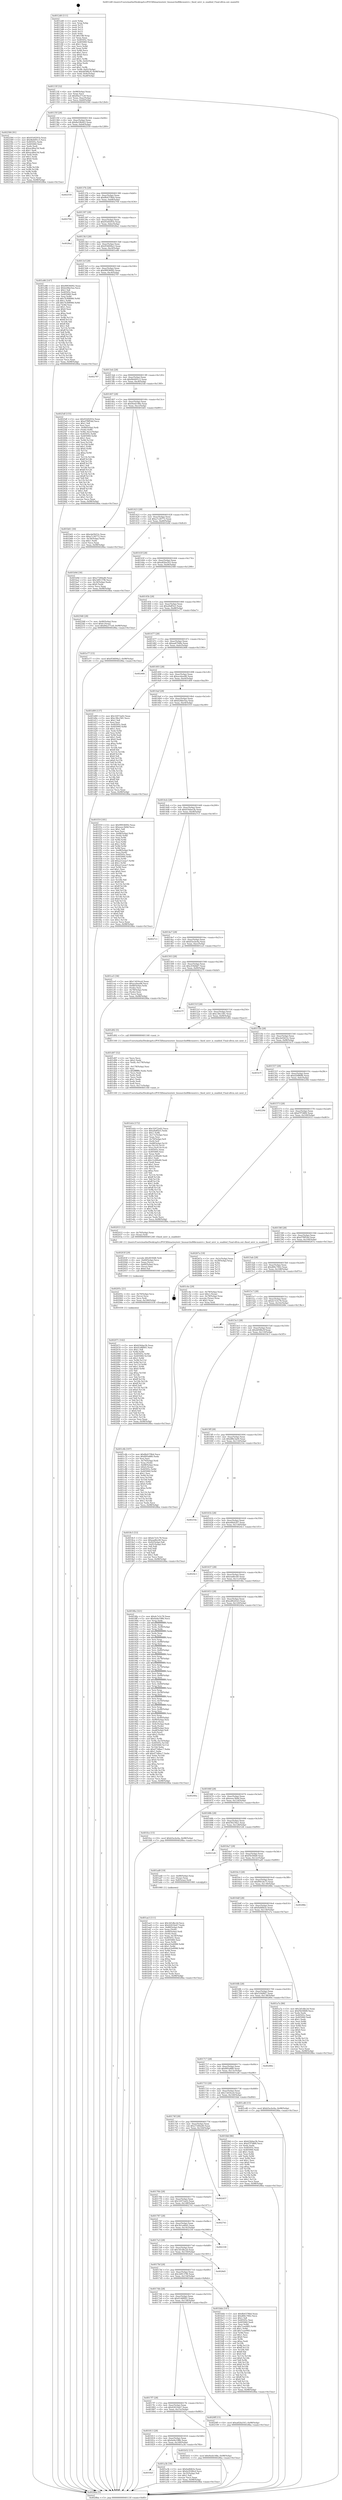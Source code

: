 digraph "0x4012d0" {
  label = "0x4012d0 (/mnt/c/Users/mathe/Desktop/tcc/POCII/binaries/extr_linuxarchx86kvmmtrr.c_fixed_mtrr_is_enabled_Final-ollvm.out::main(0))"
  labelloc = "t"
  node[shape=record]

  Entry [label="",width=0.3,height=0.3,shape=circle,fillcolor=black,style=filled]
  "0x40133f" [label="{
     0x40133f [32]\l
     | [instrs]\l
     &nbsp;&nbsp;0x40133f \<+6\>: mov -0x98(%rbp),%eax\l
     &nbsp;&nbsp;0x401345 \<+2\>: mov %eax,%ecx\l
     &nbsp;&nbsp;0x401347 \<+6\>: sub $0x84a371e9,%ecx\l
     &nbsp;&nbsp;0x40134d \<+6\>: mov %eax,-0xac(%rbp)\l
     &nbsp;&nbsp;0x401353 \<+6\>: mov %ecx,-0xb0(%rbp)\l
     &nbsp;&nbsp;0x401359 \<+6\>: je 0000000000402584 \<main+0x12b4\>\l
  }"]
  "0x402584" [label="{
     0x402584 [91]\l
     | [instrs]\l
     &nbsp;&nbsp;0x402584 \<+5\>: mov $0x91b9291b,%eax\l
     &nbsp;&nbsp;0x402589 \<+5\>: mov $0x9b4491c5,%ecx\l
     &nbsp;&nbsp;0x40258e \<+7\>: mov 0x40505c,%edx\l
     &nbsp;&nbsp;0x402595 \<+7\>: mov 0x405060,%esi\l
     &nbsp;&nbsp;0x40259c \<+2\>: mov %edx,%edi\l
     &nbsp;&nbsp;0x40259e \<+6\>: sub $0xacd6ac5d,%edi\l
     &nbsp;&nbsp;0x4025a4 \<+3\>: sub $0x1,%edi\l
     &nbsp;&nbsp;0x4025a7 \<+6\>: add $0xacd6ac5d,%edi\l
     &nbsp;&nbsp;0x4025ad \<+3\>: imul %edi,%edx\l
     &nbsp;&nbsp;0x4025b0 \<+3\>: and $0x1,%edx\l
     &nbsp;&nbsp;0x4025b3 \<+3\>: cmp $0x0,%edx\l
     &nbsp;&nbsp;0x4025b6 \<+4\>: sete %r8b\l
     &nbsp;&nbsp;0x4025ba \<+3\>: cmp $0xa,%esi\l
     &nbsp;&nbsp;0x4025bd \<+4\>: setl %r9b\l
     &nbsp;&nbsp;0x4025c1 \<+3\>: mov %r8b,%r10b\l
     &nbsp;&nbsp;0x4025c4 \<+3\>: and %r9b,%r10b\l
     &nbsp;&nbsp;0x4025c7 \<+3\>: xor %r9b,%r8b\l
     &nbsp;&nbsp;0x4025ca \<+3\>: or %r8b,%r10b\l
     &nbsp;&nbsp;0x4025cd \<+4\>: test $0x1,%r10b\l
     &nbsp;&nbsp;0x4025d1 \<+3\>: cmovne %ecx,%eax\l
     &nbsp;&nbsp;0x4025d4 \<+6\>: mov %eax,-0x98(%rbp)\l
     &nbsp;&nbsp;0x4025da \<+5\>: jmp 00000000004028ba \<main+0x15ea\>\l
  }"]
  "0x40135f" [label="{
     0x40135f [28]\l
     | [instrs]\l
     &nbsp;&nbsp;0x40135f \<+5\>: jmp 0000000000401364 \<main+0x94\>\l
     &nbsp;&nbsp;0x401364 \<+6\>: mov -0xac(%rbp),%eax\l
     &nbsp;&nbsp;0x40136a \<+5\>: sub $0x8a18b443,%eax\l
     &nbsp;&nbsp;0x40136f \<+6\>: mov %eax,-0xb4(%rbp)\l
     &nbsp;&nbsp;0x401375 \<+6\>: je 0000000000402559 \<main+0x1289\>\l
  }"]
  Exit [label="",width=0.3,height=0.3,shape=circle,fillcolor=black,style=filled,peripheries=2]
  "0x402559" [label="{
     0x402559\l
  }", style=dashed]
  "0x40137b" [label="{
     0x40137b [28]\l
     | [instrs]\l
     &nbsp;&nbsp;0x40137b \<+5\>: jmp 0000000000401380 \<main+0xb0\>\l
     &nbsp;&nbsp;0x401380 \<+6\>: mov -0xac(%rbp),%eax\l
     &nbsp;&nbsp;0x401386 \<+5\>: sub $0x8b4378b4,%eax\l
     &nbsp;&nbsp;0x40138b \<+6\>: mov %eax,-0xb8(%rbp)\l
     &nbsp;&nbsp;0x401391 \<+6\>: je 0000000000402704 \<main+0x1434\>\l
  }"]
  "0x402071" [label="{
     0x402071 [142]\l
     | [instrs]\l
     &nbsp;&nbsp;0x402071 \<+5\>: mov $0xb54dae3b,%eax\l
     &nbsp;&nbsp;0x402076 \<+5\>: mov $0x41d6f001,%esi\l
     &nbsp;&nbsp;0x40207b \<+2\>: mov $0x1,%dl\l
     &nbsp;&nbsp;0x40207d \<+3\>: xor %r8d,%r8d\l
     &nbsp;&nbsp;0x402080 \<+8\>: mov 0x40505c,%r9d\l
     &nbsp;&nbsp;0x402088 \<+8\>: mov 0x405060,%r10d\l
     &nbsp;&nbsp;0x402090 \<+4\>: sub $0x1,%r8d\l
     &nbsp;&nbsp;0x402094 \<+3\>: mov %r9d,%r11d\l
     &nbsp;&nbsp;0x402097 \<+3\>: add %r8d,%r11d\l
     &nbsp;&nbsp;0x40209a \<+4\>: imul %r11d,%r9d\l
     &nbsp;&nbsp;0x40209e \<+4\>: and $0x1,%r9d\l
     &nbsp;&nbsp;0x4020a2 \<+4\>: cmp $0x0,%r9d\l
     &nbsp;&nbsp;0x4020a6 \<+3\>: sete %bl\l
     &nbsp;&nbsp;0x4020a9 \<+4\>: cmp $0xa,%r10d\l
     &nbsp;&nbsp;0x4020ad \<+4\>: setl %r14b\l
     &nbsp;&nbsp;0x4020b1 \<+3\>: mov %bl,%r15b\l
     &nbsp;&nbsp;0x4020b4 \<+4\>: xor $0xff,%r15b\l
     &nbsp;&nbsp;0x4020b8 \<+3\>: mov %r14b,%r12b\l
     &nbsp;&nbsp;0x4020bb \<+4\>: xor $0xff,%r12b\l
     &nbsp;&nbsp;0x4020bf \<+3\>: xor $0x0,%dl\l
     &nbsp;&nbsp;0x4020c2 \<+3\>: mov %r15b,%r13b\l
     &nbsp;&nbsp;0x4020c5 \<+4\>: and $0x0,%r13b\l
     &nbsp;&nbsp;0x4020c9 \<+2\>: and %dl,%bl\l
     &nbsp;&nbsp;0x4020cb \<+3\>: mov %r12b,%cl\l
     &nbsp;&nbsp;0x4020ce \<+3\>: and $0x0,%cl\l
     &nbsp;&nbsp;0x4020d1 \<+3\>: and %dl,%r14b\l
     &nbsp;&nbsp;0x4020d4 \<+3\>: or %bl,%r13b\l
     &nbsp;&nbsp;0x4020d7 \<+3\>: or %r14b,%cl\l
     &nbsp;&nbsp;0x4020da \<+3\>: xor %cl,%r13b\l
     &nbsp;&nbsp;0x4020dd \<+3\>: or %r12b,%r15b\l
     &nbsp;&nbsp;0x4020e0 \<+4\>: xor $0xff,%r15b\l
     &nbsp;&nbsp;0x4020e4 \<+3\>: or $0x0,%dl\l
     &nbsp;&nbsp;0x4020e7 \<+3\>: and %dl,%r15b\l
     &nbsp;&nbsp;0x4020ea \<+3\>: or %r15b,%r13b\l
     &nbsp;&nbsp;0x4020ed \<+4\>: test $0x1,%r13b\l
     &nbsp;&nbsp;0x4020f1 \<+3\>: cmovne %esi,%eax\l
     &nbsp;&nbsp;0x4020f4 \<+6\>: mov %eax,-0x98(%rbp)\l
     &nbsp;&nbsp;0x4020fa \<+5\>: jmp 00000000004028ba \<main+0x15ea\>\l
  }"]
  "0x402704" [label="{
     0x402704\l
  }", style=dashed]
  "0x401397" [label="{
     0x401397 [28]\l
     | [instrs]\l
     &nbsp;&nbsp;0x401397 \<+5\>: jmp 000000000040139c \<main+0xcc\>\l
     &nbsp;&nbsp;0x40139c \<+6\>: mov -0xac(%rbp),%eax\l
     &nbsp;&nbsp;0x4013a2 \<+5\>: sub $0x91b9291b,%eax\l
     &nbsp;&nbsp;0x4013a7 \<+6\>: mov %eax,-0xbc(%rbp)\l
     &nbsp;&nbsp;0x4013ad \<+6\>: je 00000000004028a2 \<main+0x15d2\>\l
  }"]
  "0x40205c" [label="{
     0x40205c [21]\l
     | [instrs]\l
     &nbsp;&nbsp;0x40205c \<+4\>: mov -0x70(%rbp),%rcx\l
     &nbsp;&nbsp;0x402060 \<+3\>: mov (%rcx),%rcx\l
     &nbsp;&nbsp;0x402063 \<+3\>: mov %rcx,%rdi\l
     &nbsp;&nbsp;0x402066 \<+6\>: mov %eax,-0x180(%rbp)\l
     &nbsp;&nbsp;0x40206c \<+5\>: call 0000000000401030 \<free@plt\>\l
     | [calls]\l
     &nbsp;&nbsp;0x401030 \{1\} (unknown)\l
  }"]
  "0x4028a2" [label="{
     0x4028a2\l
  }", style=dashed]
  "0x4013b3" [label="{
     0x4013b3 [28]\l
     | [instrs]\l
     &nbsp;&nbsp;0x4013b3 \<+5\>: jmp 00000000004013b8 \<main+0xe8\>\l
     &nbsp;&nbsp;0x4013b8 \<+6\>: mov -0xac(%rbp),%eax\l
     &nbsp;&nbsp;0x4013be \<+5\>: sub $0x954694a3,%eax\l
     &nbsp;&nbsp;0x4013c3 \<+6\>: mov %eax,-0xc0(%rbp)\l
     &nbsp;&nbsp;0x4013c9 \<+6\>: je 0000000000401e86 \<main+0xbb6\>\l
  }"]
  "0x40203f" [label="{
     0x40203f [29]\l
     | [instrs]\l
     &nbsp;&nbsp;0x40203f \<+10\>: movabs $0x4030d6,%rdi\l
     &nbsp;&nbsp;0x402049 \<+4\>: mov -0x60(%rbp),%rcx\l
     &nbsp;&nbsp;0x40204d \<+2\>: mov %eax,(%rcx)\l
     &nbsp;&nbsp;0x40204f \<+4\>: mov -0x60(%rbp),%rcx\l
     &nbsp;&nbsp;0x402053 \<+2\>: mov (%rcx),%esi\l
     &nbsp;&nbsp;0x402055 \<+2\>: mov $0x0,%al\l
     &nbsp;&nbsp;0x402057 \<+5\>: call 0000000000401040 \<printf@plt\>\l
     | [calls]\l
     &nbsp;&nbsp;0x401040 \{1\} (unknown)\l
  }"]
  "0x401e86" [label="{
     0x401e86 [147]\l
     | [instrs]\l
     &nbsp;&nbsp;0x401e86 \<+5\>: mov $0x99936092,%eax\l
     &nbsp;&nbsp;0x401e8b \<+5\>: mov $0xb26be5ea,%ecx\l
     &nbsp;&nbsp;0x401e90 \<+2\>: mov $0x1,%dl\l
     &nbsp;&nbsp;0x401e92 \<+7\>: mov 0x40505c,%esi\l
     &nbsp;&nbsp;0x401e99 \<+7\>: mov 0x405060,%edi\l
     &nbsp;&nbsp;0x401ea0 \<+3\>: mov %esi,%r8d\l
     &nbsp;&nbsp;0x401ea3 \<+7\>: sub $0x7b368066,%r8d\l
     &nbsp;&nbsp;0x401eaa \<+4\>: sub $0x1,%r8d\l
     &nbsp;&nbsp;0x401eae \<+7\>: add $0x7b368066,%r8d\l
     &nbsp;&nbsp;0x401eb5 \<+4\>: imul %r8d,%esi\l
     &nbsp;&nbsp;0x401eb9 \<+3\>: and $0x1,%esi\l
     &nbsp;&nbsp;0x401ebc \<+3\>: cmp $0x0,%esi\l
     &nbsp;&nbsp;0x401ebf \<+4\>: sete %r9b\l
     &nbsp;&nbsp;0x401ec3 \<+3\>: cmp $0xa,%edi\l
     &nbsp;&nbsp;0x401ec6 \<+4\>: setl %r10b\l
     &nbsp;&nbsp;0x401eca \<+3\>: mov %r9b,%r11b\l
     &nbsp;&nbsp;0x401ecd \<+4\>: xor $0xff,%r11b\l
     &nbsp;&nbsp;0x401ed1 \<+3\>: mov %r10b,%bl\l
     &nbsp;&nbsp;0x401ed4 \<+3\>: xor $0xff,%bl\l
     &nbsp;&nbsp;0x401ed7 \<+3\>: xor $0x1,%dl\l
     &nbsp;&nbsp;0x401eda \<+3\>: mov %r11b,%r14b\l
     &nbsp;&nbsp;0x401edd \<+4\>: and $0xff,%r14b\l
     &nbsp;&nbsp;0x401ee1 \<+3\>: and %dl,%r9b\l
     &nbsp;&nbsp;0x401ee4 \<+3\>: mov %bl,%r15b\l
     &nbsp;&nbsp;0x401ee7 \<+4\>: and $0xff,%r15b\l
     &nbsp;&nbsp;0x401eeb \<+3\>: and %dl,%r10b\l
     &nbsp;&nbsp;0x401eee \<+3\>: or %r9b,%r14b\l
     &nbsp;&nbsp;0x401ef1 \<+3\>: or %r10b,%r15b\l
     &nbsp;&nbsp;0x401ef4 \<+3\>: xor %r15b,%r14b\l
     &nbsp;&nbsp;0x401ef7 \<+3\>: or %bl,%r11b\l
     &nbsp;&nbsp;0x401efa \<+4\>: xor $0xff,%r11b\l
     &nbsp;&nbsp;0x401efe \<+3\>: or $0x1,%dl\l
     &nbsp;&nbsp;0x401f01 \<+3\>: and %dl,%r11b\l
     &nbsp;&nbsp;0x401f04 \<+3\>: or %r11b,%r14b\l
     &nbsp;&nbsp;0x401f07 \<+4\>: test $0x1,%r14b\l
     &nbsp;&nbsp;0x401f0b \<+3\>: cmovne %ecx,%eax\l
     &nbsp;&nbsp;0x401f0e \<+6\>: mov %eax,-0x98(%rbp)\l
     &nbsp;&nbsp;0x401f14 \<+5\>: jmp 00000000004028ba \<main+0x15ea\>\l
  }"]
  "0x4013cf" [label="{
     0x4013cf [28]\l
     | [instrs]\l
     &nbsp;&nbsp;0x4013cf \<+5\>: jmp 00000000004013d4 \<main+0x104\>\l
     &nbsp;&nbsp;0x4013d4 \<+6\>: mov -0xac(%rbp),%eax\l
     &nbsp;&nbsp;0x4013da \<+5\>: sub $0x99936092,%eax\l
     &nbsp;&nbsp;0x4013df \<+6\>: mov %eax,-0xc4(%rbp)\l
     &nbsp;&nbsp;0x4013e5 \<+6\>: je 0000000000402797 \<main+0x14c7\>\l
  }"]
  "0x401dcb" [label="{
     0x401dcb [172]\l
     | [instrs]\l
     &nbsp;&nbsp;0x401dcb \<+5\>: mov $0x32072a02,%ecx\l
     &nbsp;&nbsp;0x401dd0 \<+5\>: mov $0xa9aff3e5,%edx\l
     &nbsp;&nbsp;0x401dd5 \<+3\>: mov $0x1,%r8b\l
     &nbsp;&nbsp;0x401dd8 \<+6\>: mov -0x17c(%rbp),%esi\l
     &nbsp;&nbsp;0x401dde \<+3\>: imul %eax,%esi\l
     &nbsp;&nbsp;0x401de1 \<+4\>: mov -0x70(%rbp),%r9\l
     &nbsp;&nbsp;0x401de5 \<+3\>: mov (%r9),%r9\l
     &nbsp;&nbsp;0x401de8 \<+4\>: mov -0x68(%rbp),%r10\l
     &nbsp;&nbsp;0x401dec \<+3\>: movslq (%r10),%r10\l
     &nbsp;&nbsp;0x401def \<+4\>: mov %esi,(%r9,%r10,4)\l
     &nbsp;&nbsp;0x401df3 \<+7\>: mov 0x40505c,%eax\l
     &nbsp;&nbsp;0x401dfa \<+7\>: mov 0x405060,%esi\l
     &nbsp;&nbsp;0x401e01 \<+2\>: mov %eax,%edi\l
     &nbsp;&nbsp;0x401e03 \<+6\>: add $0x12c89a40,%edi\l
     &nbsp;&nbsp;0x401e09 \<+3\>: sub $0x1,%edi\l
     &nbsp;&nbsp;0x401e0c \<+6\>: sub $0x12c89a40,%edi\l
     &nbsp;&nbsp;0x401e12 \<+3\>: imul %edi,%eax\l
     &nbsp;&nbsp;0x401e15 \<+3\>: and $0x1,%eax\l
     &nbsp;&nbsp;0x401e18 \<+3\>: cmp $0x0,%eax\l
     &nbsp;&nbsp;0x401e1b \<+4\>: sete %r11b\l
     &nbsp;&nbsp;0x401e1f \<+3\>: cmp $0xa,%esi\l
     &nbsp;&nbsp;0x401e22 \<+3\>: setl %bl\l
     &nbsp;&nbsp;0x401e25 \<+3\>: mov %r11b,%r14b\l
     &nbsp;&nbsp;0x401e28 \<+4\>: xor $0xff,%r14b\l
     &nbsp;&nbsp;0x401e2c \<+3\>: mov %bl,%r15b\l
     &nbsp;&nbsp;0x401e2f \<+4\>: xor $0xff,%r15b\l
     &nbsp;&nbsp;0x401e33 \<+4\>: xor $0x1,%r8b\l
     &nbsp;&nbsp;0x401e37 \<+3\>: mov %r14b,%r12b\l
     &nbsp;&nbsp;0x401e3a \<+4\>: and $0xff,%r12b\l
     &nbsp;&nbsp;0x401e3e \<+3\>: and %r8b,%r11b\l
     &nbsp;&nbsp;0x401e41 \<+3\>: mov %r15b,%r13b\l
     &nbsp;&nbsp;0x401e44 \<+4\>: and $0xff,%r13b\l
     &nbsp;&nbsp;0x401e48 \<+3\>: and %r8b,%bl\l
     &nbsp;&nbsp;0x401e4b \<+3\>: or %r11b,%r12b\l
     &nbsp;&nbsp;0x401e4e \<+3\>: or %bl,%r13b\l
     &nbsp;&nbsp;0x401e51 \<+3\>: xor %r13b,%r12b\l
     &nbsp;&nbsp;0x401e54 \<+3\>: or %r15b,%r14b\l
     &nbsp;&nbsp;0x401e57 \<+4\>: xor $0xff,%r14b\l
     &nbsp;&nbsp;0x401e5b \<+4\>: or $0x1,%r8b\l
     &nbsp;&nbsp;0x401e5f \<+3\>: and %r8b,%r14b\l
     &nbsp;&nbsp;0x401e62 \<+3\>: or %r14b,%r12b\l
     &nbsp;&nbsp;0x401e65 \<+4\>: test $0x1,%r12b\l
     &nbsp;&nbsp;0x401e69 \<+3\>: cmovne %edx,%ecx\l
     &nbsp;&nbsp;0x401e6c \<+6\>: mov %ecx,-0x98(%rbp)\l
     &nbsp;&nbsp;0x401e72 \<+5\>: jmp 00000000004028ba \<main+0x15ea\>\l
  }"]
  "0x402797" [label="{
     0x402797\l
  }", style=dashed]
  "0x4013eb" [label="{
     0x4013eb [28]\l
     | [instrs]\l
     &nbsp;&nbsp;0x4013eb \<+5\>: jmp 00000000004013f0 \<main+0x120\>\l
     &nbsp;&nbsp;0x4013f0 \<+6\>: mov -0xac(%rbp),%eax\l
     &nbsp;&nbsp;0x4013f6 \<+5\>: sub $0x9b4491c5,%eax\l
     &nbsp;&nbsp;0x4013fb \<+6\>: mov %eax,-0xc8(%rbp)\l
     &nbsp;&nbsp;0x401401 \<+6\>: je 00000000004025df \<main+0x130f\>\l
  }"]
  "0x401d97" [label="{
     0x401d97 [52]\l
     | [instrs]\l
     &nbsp;&nbsp;0x401d97 \<+2\>: xor %ecx,%ecx\l
     &nbsp;&nbsp;0x401d99 \<+5\>: mov $0x2,%edx\l
     &nbsp;&nbsp;0x401d9e \<+6\>: mov %edx,-0x178(%rbp)\l
     &nbsp;&nbsp;0x401da4 \<+1\>: cltd\l
     &nbsp;&nbsp;0x401da5 \<+6\>: mov -0x178(%rbp),%esi\l
     &nbsp;&nbsp;0x401dab \<+2\>: idiv %esi\l
     &nbsp;&nbsp;0x401dad \<+6\>: imul $0xfffffffe,%edx,%edx\l
     &nbsp;&nbsp;0x401db3 \<+2\>: mov %ecx,%edi\l
     &nbsp;&nbsp;0x401db5 \<+2\>: sub %edx,%edi\l
     &nbsp;&nbsp;0x401db7 \<+2\>: mov %ecx,%edx\l
     &nbsp;&nbsp;0x401db9 \<+3\>: sub $0x1,%edx\l
     &nbsp;&nbsp;0x401dbc \<+2\>: add %edx,%edi\l
     &nbsp;&nbsp;0x401dbe \<+2\>: sub %edi,%ecx\l
     &nbsp;&nbsp;0x401dc0 \<+6\>: mov %ecx,-0x17c(%rbp)\l
     &nbsp;&nbsp;0x401dc6 \<+5\>: call 0000000000401160 \<next_i\>\l
     | [calls]\l
     &nbsp;&nbsp;0x401160 \{1\} (/mnt/c/Users/mathe/Desktop/tcc/POCII/binaries/extr_linuxarchx86kvmmtrr.c_fixed_mtrr_is_enabled_Final-ollvm.out::next_i)\l
  }"]
  "0x4025df" [label="{
     0x4025df [155]\l
     | [instrs]\l
     &nbsp;&nbsp;0x4025df \<+5\>: mov $0x91b9291b,%eax\l
     &nbsp;&nbsp;0x4025e4 \<+5\>: mov $0xd7f9f54d,%ecx\l
     &nbsp;&nbsp;0x4025e9 \<+2\>: mov $0x1,%dl\l
     &nbsp;&nbsp;0x4025eb \<+2\>: xor %esi,%esi\l
     &nbsp;&nbsp;0x4025ed \<+7\>: mov -0x90(%rbp),%rdi\l
     &nbsp;&nbsp;0x4025f4 \<+3\>: mov (%rdi),%r8d\l
     &nbsp;&nbsp;0x4025f7 \<+4\>: mov %r8d,-0x2c(%rbp)\l
     &nbsp;&nbsp;0x4025fb \<+8\>: mov 0x40505c,%r8d\l
     &nbsp;&nbsp;0x402603 \<+8\>: mov 0x405060,%r9d\l
     &nbsp;&nbsp;0x40260b \<+3\>: sub $0x1,%esi\l
     &nbsp;&nbsp;0x40260e \<+3\>: mov %r8d,%r10d\l
     &nbsp;&nbsp;0x402611 \<+3\>: add %esi,%r10d\l
     &nbsp;&nbsp;0x402614 \<+4\>: imul %r10d,%r8d\l
     &nbsp;&nbsp;0x402618 \<+4\>: and $0x1,%r8d\l
     &nbsp;&nbsp;0x40261c \<+4\>: cmp $0x0,%r8d\l
     &nbsp;&nbsp;0x402620 \<+4\>: sete %r11b\l
     &nbsp;&nbsp;0x402624 \<+4\>: cmp $0xa,%r9d\l
     &nbsp;&nbsp;0x402628 \<+3\>: setl %bl\l
     &nbsp;&nbsp;0x40262b \<+3\>: mov %r11b,%r14b\l
     &nbsp;&nbsp;0x40262e \<+4\>: xor $0xff,%r14b\l
     &nbsp;&nbsp;0x402632 \<+3\>: mov %bl,%r15b\l
     &nbsp;&nbsp;0x402635 \<+4\>: xor $0xff,%r15b\l
     &nbsp;&nbsp;0x402639 \<+3\>: xor $0x1,%dl\l
     &nbsp;&nbsp;0x40263c \<+3\>: mov %r14b,%r12b\l
     &nbsp;&nbsp;0x40263f \<+4\>: and $0xff,%r12b\l
     &nbsp;&nbsp;0x402643 \<+3\>: and %dl,%r11b\l
     &nbsp;&nbsp;0x402646 \<+3\>: mov %r15b,%r13b\l
     &nbsp;&nbsp;0x402649 \<+4\>: and $0xff,%r13b\l
     &nbsp;&nbsp;0x40264d \<+2\>: and %dl,%bl\l
     &nbsp;&nbsp;0x40264f \<+3\>: or %r11b,%r12b\l
     &nbsp;&nbsp;0x402652 \<+3\>: or %bl,%r13b\l
     &nbsp;&nbsp;0x402655 \<+3\>: xor %r13b,%r12b\l
     &nbsp;&nbsp;0x402658 \<+3\>: or %r15b,%r14b\l
     &nbsp;&nbsp;0x40265b \<+4\>: xor $0xff,%r14b\l
     &nbsp;&nbsp;0x40265f \<+3\>: or $0x1,%dl\l
     &nbsp;&nbsp;0x402662 \<+3\>: and %dl,%r14b\l
     &nbsp;&nbsp;0x402665 \<+3\>: or %r14b,%r12b\l
     &nbsp;&nbsp;0x402668 \<+4\>: test $0x1,%r12b\l
     &nbsp;&nbsp;0x40266c \<+3\>: cmovne %ecx,%eax\l
     &nbsp;&nbsp;0x40266f \<+6\>: mov %eax,-0x98(%rbp)\l
     &nbsp;&nbsp;0x402675 \<+5\>: jmp 00000000004028ba \<main+0x15ea\>\l
  }"]
  "0x401407" [label="{
     0x401407 [28]\l
     | [instrs]\l
     &nbsp;&nbsp;0x401407 \<+5\>: jmp 000000000040140c \<main+0x13c\>\l
     &nbsp;&nbsp;0x40140c \<+6\>: mov -0xac(%rbp),%eax\l
     &nbsp;&nbsp;0x401412 \<+5\>: sub $0x9eeb148e,%eax\l
     &nbsp;&nbsp;0x401417 \<+6\>: mov %eax,-0xcc(%rbp)\l
     &nbsp;&nbsp;0x40141d \<+6\>: je 0000000000401b61 \<main+0x891\>\l
  }"]
  "0x401c6b" [label="{
     0x401c6b [107]\l
     | [instrs]\l
     &nbsp;&nbsp;0x401c6b \<+5\>: mov $0x8b4378b4,%ecx\l
     &nbsp;&nbsp;0x401c70 \<+5\>: mov $0x895a880,%edx\l
     &nbsp;&nbsp;0x401c75 \<+2\>: xor %esi,%esi\l
     &nbsp;&nbsp;0x401c77 \<+4\>: mov -0x70(%rbp),%rdi\l
     &nbsp;&nbsp;0x401c7b \<+3\>: mov %rax,(%rdi)\l
     &nbsp;&nbsp;0x401c7e \<+4\>: mov -0x68(%rbp),%rax\l
     &nbsp;&nbsp;0x401c82 \<+6\>: movl $0x0,(%rax)\l
     &nbsp;&nbsp;0x401c88 \<+8\>: mov 0x40505c,%r8d\l
     &nbsp;&nbsp;0x401c90 \<+8\>: mov 0x405060,%r9d\l
     &nbsp;&nbsp;0x401c98 \<+3\>: sub $0x1,%esi\l
     &nbsp;&nbsp;0x401c9b \<+3\>: mov %r8d,%r10d\l
     &nbsp;&nbsp;0x401c9e \<+3\>: add %esi,%r10d\l
     &nbsp;&nbsp;0x401ca1 \<+4\>: imul %r10d,%r8d\l
     &nbsp;&nbsp;0x401ca5 \<+4\>: and $0x1,%r8d\l
     &nbsp;&nbsp;0x401ca9 \<+4\>: cmp $0x0,%r8d\l
     &nbsp;&nbsp;0x401cad \<+4\>: sete %r11b\l
     &nbsp;&nbsp;0x401cb1 \<+4\>: cmp $0xa,%r9d\l
     &nbsp;&nbsp;0x401cb5 \<+3\>: setl %bl\l
     &nbsp;&nbsp;0x401cb8 \<+3\>: mov %r11b,%r14b\l
     &nbsp;&nbsp;0x401cbb \<+3\>: and %bl,%r14b\l
     &nbsp;&nbsp;0x401cbe \<+3\>: xor %bl,%r11b\l
     &nbsp;&nbsp;0x401cc1 \<+3\>: or %r11b,%r14b\l
     &nbsp;&nbsp;0x401cc4 \<+4\>: test $0x1,%r14b\l
     &nbsp;&nbsp;0x401cc8 \<+3\>: cmovne %edx,%ecx\l
     &nbsp;&nbsp;0x401ccb \<+6\>: mov %ecx,-0x98(%rbp)\l
     &nbsp;&nbsp;0x401cd1 \<+5\>: jmp 00000000004028ba \<main+0x15ea\>\l
  }"]
  "0x401b61" [label="{
     0x401b61 [30]\l
     | [instrs]\l
     &nbsp;&nbsp;0x401b61 \<+5\>: mov $0xcbd3b53c,%eax\l
     &nbsp;&nbsp;0x401b66 \<+5\>: mov $0xa7c26772,%ecx\l
     &nbsp;&nbsp;0x401b6b \<+3\>: mov -0x34(%rbp),%edx\l
     &nbsp;&nbsp;0x401b6e \<+3\>: cmp $0x1,%edx\l
     &nbsp;&nbsp;0x401b71 \<+3\>: cmovl %ecx,%eax\l
     &nbsp;&nbsp;0x401b74 \<+6\>: mov %eax,-0x98(%rbp)\l
     &nbsp;&nbsp;0x401b7a \<+5\>: jmp 00000000004028ba \<main+0x15ea\>\l
  }"]
  "0x401423" [label="{
     0x401423 [28]\l
     | [instrs]\l
     &nbsp;&nbsp;0x401423 \<+5\>: jmp 0000000000401428 \<main+0x158\>\l
     &nbsp;&nbsp;0x401428 \<+6\>: mov -0xac(%rbp),%eax\l
     &nbsp;&nbsp;0x40142e \<+5\>: sub $0xa7c26772,%eax\l
     &nbsp;&nbsp;0x401433 \<+6\>: mov %eax,-0xd0(%rbp)\l
     &nbsp;&nbsp;0x401439 \<+6\>: je 0000000000401b9d \<main+0x8cd\>\l
  }"]
  "0x401ae3" [label="{
     0x401ae3 [111]\l
     | [instrs]\l
     &nbsp;&nbsp;0x401ae3 \<+5\>: mov $0x3d1dbc2d,%ecx\l
     &nbsp;&nbsp;0x401ae8 \<+5\>: mov $0x42610eb7,%edx\l
     &nbsp;&nbsp;0x401aed \<+4\>: mov -0x80(%rbp),%rdi\l
     &nbsp;&nbsp;0x401af1 \<+2\>: mov %eax,(%rdi)\l
     &nbsp;&nbsp;0x401af3 \<+4\>: mov -0x80(%rbp),%rdi\l
     &nbsp;&nbsp;0x401af7 \<+2\>: mov (%rdi),%eax\l
     &nbsp;&nbsp;0x401af9 \<+3\>: mov %eax,-0x34(%rbp)\l
     &nbsp;&nbsp;0x401afc \<+7\>: mov 0x40505c,%eax\l
     &nbsp;&nbsp;0x401b03 \<+7\>: mov 0x405060,%esi\l
     &nbsp;&nbsp;0x401b0a \<+3\>: mov %eax,%r8d\l
     &nbsp;&nbsp;0x401b0d \<+7\>: add $0xe43e6998,%r8d\l
     &nbsp;&nbsp;0x401b14 \<+4\>: sub $0x1,%r8d\l
     &nbsp;&nbsp;0x401b18 \<+7\>: sub $0xe43e6998,%r8d\l
     &nbsp;&nbsp;0x401b1f \<+4\>: imul %r8d,%eax\l
     &nbsp;&nbsp;0x401b23 \<+3\>: and $0x1,%eax\l
     &nbsp;&nbsp;0x401b26 \<+3\>: cmp $0x0,%eax\l
     &nbsp;&nbsp;0x401b29 \<+4\>: sete %r9b\l
     &nbsp;&nbsp;0x401b2d \<+3\>: cmp $0xa,%esi\l
     &nbsp;&nbsp;0x401b30 \<+4\>: setl %r10b\l
     &nbsp;&nbsp;0x401b34 \<+3\>: mov %r9b,%r11b\l
     &nbsp;&nbsp;0x401b37 \<+3\>: and %r10b,%r11b\l
     &nbsp;&nbsp;0x401b3a \<+3\>: xor %r10b,%r9b\l
     &nbsp;&nbsp;0x401b3d \<+3\>: or %r9b,%r11b\l
     &nbsp;&nbsp;0x401b40 \<+4\>: test $0x1,%r11b\l
     &nbsp;&nbsp;0x401b44 \<+3\>: cmovne %edx,%ecx\l
     &nbsp;&nbsp;0x401b47 \<+6\>: mov %ecx,-0x98(%rbp)\l
     &nbsp;&nbsp;0x401b4d \<+5\>: jmp 00000000004028ba \<main+0x15ea\>\l
  }"]
  "0x401b9d" [label="{
     0x401b9d [30]\l
     | [instrs]\l
     &nbsp;&nbsp;0x401b9d \<+5\>: mov $0x27260a40,%eax\l
     &nbsp;&nbsp;0x401ba2 \<+5\>: mov $0x3d9137f6,%ecx\l
     &nbsp;&nbsp;0x401ba7 \<+3\>: mov -0x34(%rbp),%edx\l
     &nbsp;&nbsp;0x401baa \<+3\>: cmp $0x0,%edx\l
     &nbsp;&nbsp;0x401bad \<+3\>: cmove %ecx,%eax\l
     &nbsp;&nbsp;0x401bb0 \<+6\>: mov %eax,-0x98(%rbp)\l
     &nbsp;&nbsp;0x401bb6 \<+5\>: jmp 00000000004028ba \<main+0x15ea\>\l
  }"]
  "0x40143f" [label="{
     0x40143f [28]\l
     | [instrs]\l
     &nbsp;&nbsp;0x40143f \<+5\>: jmp 0000000000401444 \<main+0x174\>\l
     &nbsp;&nbsp;0x401444 \<+6\>: mov -0xac(%rbp),%eax\l
     &nbsp;&nbsp;0x40144a \<+5\>: sub $0xa82ba543,%eax\l
     &nbsp;&nbsp;0x40144f \<+6\>: mov %eax,-0xd4(%rbp)\l
     &nbsp;&nbsp;0x401455 \<+6\>: je 0000000000402568 \<main+0x1298\>\l
  }"]
  "0x40182f" [label="{
     0x40182f\l
  }", style=dashed]
  "0x402568" [label="{
     0x402568 [28]\l
     | [instrs]\l
     &nbsp;&nbsp;0x402568 \<+7\>: mov -0x90(%rbp),%rax\l
     &nbsp;&nbsp;0x40256f \<+6\>: movl $0x0,(%rax)\l
     &nbsp;&nbsp;0x402575 \<+10\>: movl $0x84a371e9,-0x98(%rbp)\l
     &nbsp;&nbsp;0x40257f \<+5\>: jmp 00000000004028ba \<main+0x15ea\>\l
  }"]
  "0x40145b" [label="{
     0x40145b [28]\l
     | [instrs]\l
     &nbsp;&nbsp;0x40145b \<+5\>: jmp 0000000000401460 \<main+0x190\>\l
     &nbsp;&nbsp;0x401460 \<+6\>: mov -0xac(%rbp),%eax\l
     &nbsp;&nbsp;0x401466 \<+5\>: sub $0xa9aff3e5,%eax\l
     &nbsp;&nbsp;0x40146b \<+6\>: mov %eax,-0xd8(%rbp)\l
     &nbsp;&nbsp;0x401471 \<+6\>: je 0000000000401e77 \<main+0xba7\>\l
  }"]
  "0x401a3b" [label="{
     0x401a3b [30]\l
     | [instrs]\l
     &nbsp;&nbsp;0x401a3b \<+5\>: mov $0xfadfdb5e,%eax\l
     &nbsp;&nbsp;0x401a40 \<+5\>: mov $0x4c9168cd,%ecx\l
     &nbsp;&nbsp;0x401a45 \<+3\>: mov -0x35(%rbp),%dl\l
     &nbsp;&nbsp;0x401a48 \<+3\>: test $0x1,%dl\l
     &nbsp;&nbsp;0x401a4b \<+3\>: cmovne %ecx,%eax\l
     &nbsp;&nbsp;0x401a4e \<+6\>: mov %eax,-0x98(%rbp)\l
     &nbsp;&nbsp;0x401a54 \<+5\>: jmp 00000000004028ba \<main+0x15ea\>\l
  }"]
  "0x401e77" [label="{
     0x401e77 [15]\l
     | [instrs]\l
     &nbsp;&nbsp;0x401e77 \<+10\>: movl $0x954694a3,-0x98(%rbp)\l
     &nbsp;&nbsp;0x401e81 \<+5\>: jmp 00000000004028ba \<main+0x15ea\>\l
  }"]
  "0x401477" [label="{
     0x401477 [28]\l
     | [instrs]\l
     &nbsp;&nbsp;0x401477 \<+5\>: jmp 000000000040147c \<main+0x1ac\>\l
     &nbsp;&nbsp;0x40147c \<+6\>: mov -0xac(%rbp),%eax\l
     &nbsp;&nbsp;0x401482 \<+5\>: sub $0xaa670dfa,%eax\l
     &nbsp;&nbsp;0x401487 \<+6\>: mov %eax,-0xdc(%rbp)\l
     &nbsp;&nbsp;0x40148d \<+6\>: je 0000000000402466 \<main+0x1196\>\l
  }"]
  "0x401813" [label="{
     0x401813 [28]\l
     | [instrs]\l
     &nbsp;&nbsp;0x401813 \<+5\>: jmp 0000000000401818 \<main+0x548\>\l
     &nbsp;&nbsp;0x401818 \<+6\>: mov -0xac(%rbp),%eax\l
     &nbsp;&nbsp;0x40181e \<+5\>: sub $0x4a9e198b,%eax\l
     &nbsp;&nbsp;0x401823 \<+6\>: mov %eax,-0x160(%rbp)\l
     &nbsp;&nbsp;0x401829 \<+6\>: je 0000000000401a3b \<main+0x76b\>\l
  }"]
  "0x402466" [label="{
     0x402466\l
  }", style=dashed]
  "0x401493" [label="{
     0x401493 [28]\l
     | [instrs]\l
     &nbsp;&nbsp;0x401493 \<+5\>: jmp 0000000000401498 \<main+0x1c8\>\l
     &nbsp;&nbsp;0x401498 \<+6\>: mov -0xac(%rbp),%eax\l
     &nbsp;&nbsp;0x40149e \<+5\>: sub $0xacebea96,%eax\l
     &nbsp;&nbsp;0x4014a3 \<+6\>: mov %eax,-0xe0(%rbp)\l
     &nbsp;&nbsp;0x4014a9 \<+6\>: je 0000000000401d09 \<main+0xa39\>\l
  }"]
  "0x401b52" [label="{
     0x401b52 [15]\l
     | [instrs]\l
     &nbsp;&nbsp;0x401b52 \<+10\>: movl $0x9eeb148e,-0x98(%rbp)\l
     &nbsp;&nbsp;0x401b5c \<+5\>: jmp 00000000004028ba \<main+0x15ea\>\l
  }"]
  "0x401d09" [label="{
     0x401d09 [137]\l
     | [instrs]\l
     &nbsp;&nbsp;0x401d09 \<+5\>: mov $0x32072a02,%eax\l
     &nbsp;&nbsp;0x401d0e \<+5\>: mov $0xc38cc581,%ecx\l
     &nbsp;&nbsp;0x401d13 \<+2\>: mov $0x1,%dl\l
     &nbsp;&nbsp;0x401d15 \<+2\>: xor %esi,%esi\l
     &nbsp;&nbsp;0x401d17 \<+7\>: mov 0x40505c,%edi\l
     &nbsp;&nbsp;0x401d1e \<+8\>: mov 0x405060,%r8d\l
     &nbsp;&nbsp;0x401d26 \<+3\>: sub $0x1,%esi\l
     &nbsp;&nbsp;0x401d29 \<+3\>: mov %edi,%r9d\l
     &nbsp;&nbsp;0x401d2c \<+3\>: add %esi,%r9d\l
     &nbsp;&nbsp;0x401d2f \<+4\>: imul %r9d,%edi\l
     &nbsp;&nbsp;0x401d33 \<+3\>: and $0x1,%edi\l
     &nbsp;&nbsp;0x401d36 \<+3\>: cmp $0x0,%edi\l
     &nbsp;&nbsp;0x401d39 \<+4\>: sete %r10b\l
     &nbsp;&nbsp;0x401d3d \<+4\>: cmp $0xa,%r8d\l
     &nbsp;&nbsp;0x401d41 \<+4\>: setl %r11b\l
     &nbsp;&nbsp;0x401d45 \<+3\>: mov %r10b,%bl\l
     &nbsp;&nbsp;0x401d48 \<+3\>: xor $0xff,%bl\l
     &nbsp;&nbsp;0x401d4b \<+3\>: mov %r11b,%r14b\l
     &nbsp;&nbsp;0x401d4e \<+4\>: xor $0xff,%r14b\l
     &nbsp;&nbsp;0x401d52 \<+3\>: xor $0x0,%dl\l
     &nbsp;&nbsp;0x401d55 \<+3\>: mov %bl,%r15b\l
     &nbsp;&nbsp;0x401d58 \<+4\>: and $0x0,%r15b\l
     &nbsp;&nbsp;0x401d5c \<+3\>: and %dl,%r10b\l
     &nbsp;&nbsp;0x401d5f \<+3\>: mov %r14b,%r12b\l
     &nbsp;&nbsp;0x401d62 \<+4\>: and $0x0,%r12b\l
     &nbsp;&nbsp;0x401d66 \<+3\>: and %dl,%r11b\l
     &nbsp;&nbsp;0x401d69 \<+3\>: or %r10b,%r15b\l
     &nbsp;&nbsp;0x401d6c \<+3\>: or %r11b,%r12b\l
     &nbsp;&nbsp;0x401d6f \<+3\>: xor %r12b,%r15b\l
     &nbsp;&nbsp;0x401d72 \<+3\>: or %r14b,%bl\l
     &nbsp;&nbsp;0x401d75 \<+3\>: xor $0xff,%bl\l
     &nbsp;&nbsp;0x401d78 \<+3\>: or $0x0,%dl\l
     &nbsp;&nbsp;0x401d7b \<+2\>: and %dl,%bl\l
     &nbsp;&nbsp;0x401d7d \<+3\>: or %bl,%r15b\l
     &nbsp;&nbsp;0x401d80 \<+4\>: test $0x1,%r15b\l
     &nbsp;&nbsp;0x401d84 \<+3\>: cmovne %ecx,%eax\l
     &nbsp;&nbsp;0x401d87 \<+6\>: mov %eax,-0x98(%rbp)\l
     &nbsp;&nbsp;0x401d8d \<+5\>: jmp 00000000004028ba \<main+0x15ea\>\l
  }"]
  "0x4014af" [label="{
     0x4014af [28]\l
     | [instrs]\l
     &nbsp;&nbsp;0x4014af \<+5\>: jmp 00000000004014b4 \<main+0x1e4\>\l
     &nbsp;&nbsp;0x4014b4 \<+6\>: mov -0xac(%rbp),%eax\l
     &nbsp;&nbsp;0x4014ba \<+5\>: sub $0xb26be5ea,%eax\l
     &nbsp;&nbsp;0x4014bf \<+6\>: mov %eax,-0xe4(%rbp)\l
     &nbsp;&nbsp;0x4014c5 \<+6\>: je 0000000000401f19 \<main+0xc49\>\l
  }"]
  "0x4017f7" [label="{
     0x4017f7 [28]\l
     | [instrs]\l
     &nbsp;&nbsp;0x4017f7 \<+5\>: jmp 00000000004017fc \<main+0x52c\>\l
     &nbsp;&nbsp;0x4017fc \<+6\>: mov -0xac(%rbp),%eax\l
     &nbsp;&nbsp;0x401802 \<+5\>: sub $0x42610eb7,%eax\l
     &nbsp;&nbsp;0x401807 \<+6\>: mov %eax,-0x15c(%rbp)\l
     &nbsp;&nbsp;0x40180d \<+6\>: je 0000000000401b52 \<main+0x882\>\l
  }"]
  "0x401f19" [label="{
     0x401f19 [181]\l
     | [instrs]\l
     &nbsp;&nbsp;0x401f19 \<+5\>: mov $0x99936092,%eax\l
     &nbsp;&nbsp;0x401f1e \<+5\>: mov $0xeeec3b9d,%ecx\l
     &nbsp;&nbsp;0x401f23 \<+2\>: mov $0x1,%dl\l
     &nbsp;&nbsp;0x401f25 \<+2\>: xor %esi,%esi\l
     &nbsp;&nbsp;0x401f27 \<+4\>: mov -0x68(%rbp),%rdi\l
     &nbsp;&nbsp;0x401f2b \<+3\>: mov (%rdi),%r8d\l
     &nbsp;&nbsp;0x401f2e \<+3\>: mov %esi,%r9d\l
     &nbsp;&nbsp;0x401f31 \<+3\>: sub %r8d,%r9d\l
     &nbsp;&nbsp;0x401f34 \<+3\>: mov %esi,%r8d\l
     &nbsp;&nbsp;0x401f37 \<+4\>: sub $0x1,%r8d\l
     &nbsp;&nbsp;0x401f3b \<+3\>: add %r8d,%r9d\l
     &nbsp;&nbsp;0x401f3e \<+3\>: sub %r9d,%esi\l
     &nbsp;&nbsp;0x401f41 \<+4\>: mov -0x68(%rbp),%rdi\l
     &nbsp;&nbsp;0x401f45 \<+2\>: mov %esi,(%rdi)\l
     &nbsp;&nbsp;0x401f47 \<+7\>: mov 0x40505c,%esi\l
     &nbsp;&nbsp;0x401f4e \<+8\>: mov 0x405060,%r8d\l
     &nbsp;&nbsp;0x401f56 \<+3\>: mov %esi,%r9d\l
     &nbsp;&nbsp;0x401f59 \<+7\>: add $0xa21eeae7,%r9d\l
     &nbsp;&nbsp;0x401f60 \<+4\>: sub $0x1,%r9d\l
     &nbsp;&nbsp;0x401f64 \<+7\>: sub $0xa21eeae7,%r9d\l
     &nbsp;&nbsp;0x401f6b \<+4\>: imul %r9d,%esi\l
     &nbsp;&nbsp;0x401f6f \<+3\>: and $0x1,%esi\l
     &nbsp;&nbsp;0x401f72 \<+3\>: cmp $0x0,%esi\l
     &nbsp;&nbsp;0x401f75 \<+4\>: sete %r10b\l
     &nbsp;&nbsp;0x401f79 \<+4\>: cmp $0xa,%r8d\l
     &nbsp;&nbsp;0x401f7d \<+4\>: setl %r11b\l
     &nbsp;&nbsp;0x401f81 \<+3\>: mov %r10b,%bl\l
     &nbsp;&nbsp;0x401f84 \<+3\>: xor $0xff,%bl\l
     &nbsp;&nbsp;0x401f87 \<+3\>: mov %r11b,%r14b\l
     &nbsp;&nbsp;0x401f8a \<+4\>: xor $0xff,%r14b\l
     &nbsp;&nbsp;0x401f8e \<+3\>: xor $0x0,%dl\l
     &nbsp;&nbsp;0x401f91 \<+3\>: mov %bl,%r15b\l
     &nbsp;&nbsp;0x401f94 \<+4\>: and $0x0,%r15b\l
     &nbsp;&nbsp;0x401f98 \<+3\>: and %dl,%r10b\l
     &nbsp;&nbsp;0x401f9b \<+3\>: mov %r14b,%r12b\l
     &nbsp;&nbsp;0x401f9e \<+4\>: and $0x0,%r12b\l
     &nbsp;&nbsp;0x401fa2 \<+3\>: and %dl,%r11b\l
     &nbsp;&nbsp;0x401fa5 \<+3\>: or %r10b,%r15b\l
     &nbsp;&nbsp;0x401fa8 \<+3\>: or %r11b,%r12b\l
     &nbsp;&nbsp;0x401fab \<+3\>: xor %r12b,%r15b\l
     &nbsp;&nbsp;0x401fae \<+3\>: or %r14b,%bl\l
     &nbsp;&nbsp;0x401fb1 \<+3\>: xor $0xff,%bl\l
     &nbsp;&nbsp;0x401fb4 \<+3\>: or $0x0,%dl\l
     &nbsp;&nbsp;0x401fb7 \<+2\>: and %dl,%bl\l
     &nbsp;&nbsp;0x401fb9 \<+3\>: or %bl,%r15b\l
     &nbsp;&nbsp;0x401fbc \<+4\>: test $0x1,%r15b\l
     &nbsp;&nbsp;0x401fc0 \<+3\>: cmovne %ecx,%eax\l
     &nbsp;&nbsp;0x401fc3 \<+6\>: mov %eax,-0x98(%rbp)\l
     &nbsp;&nbsp;0x401fc9 \<+5\>: jmp 00000000004028ba \<main+0x15ea\>\l
  }"]
  "0x4014cb" [label="{
     0x4014cb [28]\l
     | [instrs]\l
     &nbsp;&nbsp;0x4014cb \<+5\>: jmp 00000000004014d0 \<main+0x200\>\l
     &nbsp;&nbsp;0x4014d0 \<+6\>: mov -0xac(%rbp),%eax\l
     &nbsp;&nbsp;0x4014d6 \<+5\>: sub $0xb54dae3b,%eax\l
     &nbsp;&nbsp;0x4014db \<+6\>: mov %eax,-0xe8(%rbp)\l
     &nbsp;&nbsp;0x4014e1 \<+6\>: je 00000000004027c1 \<main+0x14f1\>\l
  }"]
  "0x4020ff" [label="{
     0x4020ff [15]\l
     | [instrs]\l
     &nbsp;&nbsp;0x4020ff \<+10\>: movl $0xa82ba543,-0x98(%rbp)\l
     &nbsp;&nbsp;0x402109 \<+5\>: jmp 00000000004028ba \<main+0x15ea\>\l
  }"]
  "0x4027c1" [label="{
     0x4027c1\l
  }", style=dashed]
  "0x4014e7" [label="{
     0x4014e7 [28]\l
     | [instrs]\l
     &nbsp;&nbsp;0x4014e7 \<+5\>: jmp 00000000004014ec \<main+0x21c\>\l
     &nbsp;&nbsp;0x4014ec \<+6\>: mov -0xac(%rbp),%eax\l
     &nbsp;&nbsp;0x4014f2 \<+5\>: sub $0xb5ecbc6a,%eax\l
     &nbsp;&nbsp;0x4014f7 \<+6\>: mov %eax,-0xec(%rbp)\l
     &nbsp;&nbsp;0x4014fd \<+6\>: je 0000000000401ce5 \<main+0xa15\>\l
  }"]
  "0x4017db" [label="{
     0x4017db [28]\l
     | [instrs]\l
     &nbsp;&nbsp;0x4017db \<+5\>: jmp 00000000004017e0 \<main+0x510\>\l
     &nbsp;&nbsp;0x4017e0 \<+6\>: mov -0xac(%rbp),%eax\l
     &nbsp;&nbsp;0x4017e6 \<+5\>: sub $0x41d6f001,%eax\l
     &nbsp;&nbsp;0x4017eb \<+6\>: mov %eax,-0x158(%rbp)\l
     &nbsp;&nbsp;0x4017f1 \<+6\>: je 00000000004020ff \<main+0xe2f\>\l
  }"]
  "0x401ce5" [label="{
     0x401ce5 [36]\l
     | [instrs]\l
     &nbsp;&nbsp;0x401ce5 \<+5\>: mov $0x13d16ce4,%eax\l
     &nbsp;&nbsp;0x401cea \<+5\>: mov $0xacebea96,%ecx\l
     &nbsp;&nbsp;0x401cef \<+4\>: mov -0x68(%rbp),%rdx\l
     &nbsp;&nbsp;0x401cf3 \<+2\>: mov (%rdx),%esi\l
     &nbsp;&nbsp;0x401cf5 \<+4\>: mov -0x78(%rbp),%rdx\l
     &nbsp;&nbsp;0x401cf9 \<+2\>: cmp (%rdx),%esi\l
     &nbsp;&nbsp;0x401cfb \<+3\>: cmovl %ecx,%eax\l
     &nbsp;&nbsp;0x401cfe \<+6\>: mov %eax,-0x98(%rbp)\l
     &nbsp;&nbsp;0x401d04 \<+5\>: jmp 00000000004028ba \<main+0x15ea\>\l
  }"]
  "0x401503" [label="{
     0x401503 [28]\l
     | [instrs]\l
     &nbsp;&nbsp;0x401503 \<+5\>: jmp 0000000000401508 \<main+0x238\>\l
     &nbsp;&nbsp;0x401508 \<+6\>: mov -0xac(%rbp),%eax\l
     &nbsp;&nbsp;0x40150e \<+5\>: sub $0xc03bfdd7,%eax\l
     &nbsp;&nbsp;0x401513 \<+6\>: mov %eax,-0xf0(%rbp)\l
     &nbsp;&nbsp;0x401519 \<+6\>: je 000000000040227f \<main+0xfaf\>\l
  }"]
  "0x401bbb" [label="{
     0x401bbb [147]\l
     | [instrs]\l
     &nbsp;&nbsp;0x401bbb \<+5\>: mov $0x8b4378b4,%eax\l
     &nbsp;&nbsp;0x401bc0 \<+5\>: mov $0xd84c7062,%ecx\l
     &nbsp;&nbsp;0x401bc5 \<+2\>: mov $0x1,%dl\l
     &nbsp;&nbsp;0x401bc7 \<+7\>: mov 0x40505c,%esi\l
     &nbsp;&nbsp;0x401bce \<+7\>: mov 0x405060,%edi\l
     &nbsp;&nbsp;0x401bd5 \<+3\>: mov %esi,%r8d\l
     &nbsp;&nbsp;0x401bd8 \<+7\>: sub $0x7cee09f3,%r8d\l
     &nbsp;&nbsp;0x401bdf \<+4\>: sub $0x1,%r8d\l
     &nbsp;&nbsp;0x401be3 \<+7\>: add $0x7cee09f3,%r8d\l
     &nbsp;&nbsp;0x401bea \<+4\>: imul %r8d,%esi\l
     &nbsp;&nbsp;0x401bee \<+3\>: and $0x1,%esi\l
     &nbsp;&nbsp;0x401bf1 \<+3\>: cmp $0x0,%esi\l
     &nbsp;&nbsp;0x401bf4 \<+4\>: sete %r9b\l
     &nbsp;&nbsp;0x401bf8 \<+3\>: cmp $0xa,%edi\l
     &nbsp;&nbsp;0x401bfb \<+4\>: setl %r10b\l
     &nbsp;&nbsp;0x401bff \<+3\>: mov %r9b,%r11b\l
     &nbsp;&nbsp;0x401c02 \<+4\>: xor $0xff,%r11b\l
     &nbsp;&nbsp;0x401c06 \<+3\>: mov %r10b,%bl\l
     &nbsp;&nbsp;0x401c09 \<+3\>: xor $0xff,%bl\l
     &nbsp;&nbsp;0x401c0c \<+3\>: xor $0x0,%dl\l
     &nbsp;&nbsp;0x401c0f \<+3\>: mov %r11b,%r14b\l
     &nbsp;&nbsp;0x401c12 \<+4\>: and $0x0,%r14b\l
     &nbsp;&nbsp;0x401c16 \<+3\>: and %dl,%r9b\l
     &nbsp;&nbsp;0x401c19 \<+3\>: mov %bl,%r15b\l
     &nbsp;&nbsp;0x401c1c \<+4\>: and $0x0,%r15b\l
     &nbsp;&nbsp;0x401c20 \<+3\>: and %dl,%r10b\l
     &nbsp;&nbsp;0x401c23 \<+3\>: or %r9b,%r14b\l
     &nbsp;&nbsp;0x401c26 \<+3\>: or %r10b,%r15b\l
     &nbsp;&nbsp;0x401c29 \<+3\>: xor %r15b,%r14b\l
     &nbsp;&nbsp;0x401c2c \<+3\>: or %bl,%r11b\l
     &nbsp;&nbsp;0x401c2f \<+4\>: xor $0xff,%r11b\l
     &nbsp;&nbsp;0x401c33 \<+3\>: or $0x0,%dl\l
     &nbsp;&nbsp;0x401c36 \<+3\>: and %dl,%r11b\l
     &nbsp;&nbsp;0x401c39 \<+3\>: or %r11b,%r14b\l
     &nbsp;&nbsp;0x401c3c \<+4\>: test $0x1,%r14b\l
     &nbsp;&nbsp;0x401c40 \<+3\>: cmovne %ecx,%eax\l
     &nbsp;&nbsp;0x401c43 \<+6\>: mov %eax,-0x98(%rbp)\l
     &nbsp;&nbsp;0x401c49 \<+5\>: jmp 00000000004028ba \<main+0x15ea\>\l
  }"]
  "0x40227f" [label="{
     0x40227f\l
  }", style=dashed]
  "0x40151f" [label="{
     0x40151f [28]\l
     | [instrs]\l
     &nbsp;&nbsp;0x40151f \<+5\>: jmp 0000000000401524 \<main+0x254\>\l
     &nbsp;&nbsp;0x401524 \<+6\>: mov -0xac(%rbp),%eax\l
     &nbsp;&nbsp;0x40152a \<+5\>: sub $0xc38cc581,%eax\l
     &nbsp;&nbsp;0x40152f \<+6\>: mov %eax,-0xf4(%rbp)\l
     &nbsp;&nbsp;0x401535 \<+6\>: je 0000000000401d92 \<main+0xac2\>\l
  }"]
  "0x4017bf" [label="{
     0x4017bf [28]\l
     | [instrs]\l
     &nbsp;&nbsp;0x4017bf \<+5\>: jmp 00000000004017c4 \<main+0x4f4\>\l
     &nbsp;&nbsp;0x4017c4 \<+6\>: mov -0xac(%rbp),%eax\l
     &nbsp;&nbsp;0x4017ca \<+5\>: sub $0x3d9137f6,%eax\l
     &nbsp;&nbsp;0x4017cf \<+6\>: mov %eax,-0x154(%rbp)\l
     &nbsp;&nbsp;0x4017d5 \<+6\>: je 0000000000401bbb \<main+0x8eb\>\l
  }"]
  "0x401d92" [label="{
     0x401d92 [5]\l
     | [instrs]\l
     &nbsp;&nbsp;0x401d92 \<+5\>: call 0000000000401160 \<next_i\>\l
     | [calls]\l
     &nbsp;&nbsp;0x401160 \{1\} (/mnt/c/Users/mathe/Desktop/tcc/POCII/binaries/extr_linuxarchx86kvmmtrr.c_fixed_mtrr_is_enabled_Final-ollvm.out::next_i)\l
  }"]
  "0x40153b" [label="{
     0x40153b [28]\l
     | [instrs]\l
     &nbsp;&nbsp;0x40153b \<+5\>: jmp 0000000000401540 \<main+0x270\>\l
     &nbsp;&nbsp;0x401540 \<+6\>: mov -0xac(%rbp),%eax\l
     &nbsp;&nbsp;0x401546 \<+5\>: sub $0xcbd3b53c,%eax\l
     &nbsp;&nbsp;0x40154b \<+6\>: mov %eax,-0xf8(%rbp)\l
     &nbsp;&nbsp;0x401551 \<+6\>: je 0000000000401b7f \<main+0x8af\>\l
  }"]
  "0x4026d1" [label="{
     0x4026d1\l
  }", style=dashed]
  "0x401b7f" [label="{
     0x401b7f\l
  }", style=dashed]
  "0x401557" [label="{
     0x401557 [28]\l
     | [instrs]\l
     &nbsp;&nbsp;0x401557 \<+5\>: jmp 000000000040155c \<main+0x28c\>\l
     &nbsp;&nbsp;0x40155c \<+6\>: mov -0xac(%rbp),%eax\l
     &nbsp;&nbsp;0x401562 \<+5\>: sub $0xd20f80fb,%eax\l
     &nbsp;&nbsp;0x401567 \<+6\>: mov %eax,-0xfc(%rbp)\l
     &nbsp;&nbsp;0x40156d \<+6\>: je 000000000040229d \<main+0xfcd\>\l
  }"]
  "0x4017a3" [label="{
     0x4017a3 [28]\l
     | [instrs]\l
     &nbsp;&nbsp;0x4017a3 \<+5\>: jmp 00000000004017a8 \<main+0x4d8\>\l
     &nbsp;&nbsp;0x4017a8 \<+6\>: mov -0xac(%rbp),%eax\l
     &nbsp;&nbsp;0x4017ae \<+5\>: sub $0x3d1dbc2d,%eax\l
     &nbsp;&nbsp;0x4017b3 \<+6\>: mov %eax,-0x150(%rbp)\l
     &nbsp;&nbsp;0x4017b9 \<+6\>: je 00000000004026d1 \<main+0x1401\>\l
  }"]
  "0x40229d" [label="{
     0x40229d\l
  }", style=dashed]
  "0x401573" [label="{
     0x401573 [28]\l
     | [instrs]\l
     &nbsp;&nbsp;0x401573 \<+5\>: jmp 0000000000401578 \<main+0x2a8\>\l
     &nbsp;&nbsp;0x401578 \<+6\>: mov -0xac(%rbp),%eax\l
     &nbsp;&nbsp;0x40157e \<+5\>: sub $0xd7f7d8f4,%eax\l
     &nbsp;&nbsp;0x401583 \<+6\>: mov %eax,-0x100(%rbp)\l
     &nbsp;&nbsp;0x401589 \<+6\>: je 0000000000402033 \<main+0xd63\>\l
  }"]
  "0x402330" [label="{
     0x402330\l
  }", style=dashed]
  "0x402033" [label="{
     0x402033 [12]\l
     | [instrs]\l
     &nbsp;&nbsp;0x402033 \<+4\>: mov -0x70(%rbp),%rax\l
     &nbsp;&nbsp;0x402037 \<+3\>: mov (%rax),%rdi\l
     &nbsp;&nbsp;0x40203a \<+5\>: call 0000000000401240 \<fixed_mtrr_is_enabled\>\l
     | [calls]\l
     &nbsp;&nbsp;0x401240 \{1\} (/mnt/c/Users/mathe/Desktop/tcc/POCII/binaries/extr_linuxarchx86kvmmtrr.c_fixed_mtrr_is_enabled_Final-ollvm.out::fixed_mtrr_is_enabled)\l
  }"]
  "0x40158f" [label="{
     0x40158f [28]\l
     | [instrs]\l
     &nbsp;&nbsp;0x40158f \<+5\>: jmp 0000000000401594 \<main+0x2c4\>\l
     &nbsp;&nbsp;0x401594 \<+6\>: mov -0xac(%rbp),%eax\l
     &nbsp;&nbsp;0x40159a \<+5\>: sub $0xd7f9f54d,%eax\l
     &nbsp;&nbsp;0x40159f \<+6\>: mov %eax,-0x104(%rbp)\l
     &nbsp;&nbsp;0x4015a5 \<+6\>: je 000000000040267a \<main+0x13aa\>\l
  }"]
  "0x401787" [label="{
     0x401787 [28]\l
     | [instrs]\l
     &nbsp;&nbsp;0x401787 \<+5\>: jmp 000000000040178c \<main+0x4bc\>\l
     &nbsp;&nbsp;0x40178c \<+6\>: mov -0xac(%rbp),%eax\l
     &nbsp;&nbsp;0x401792 \<+5\>: sub $0x3b1a46d2,%eax\l
     &nbsp;&nbsp;0x401797 \<+6\>: mov %eax,-0x14c(%rbp)\l
     &nbsp;&nbsp;0x40179d \<+6\>: je 0000000000402330 \<main+0x1060\>\l
  }"]
  "0x40267a" [label="{
     0x40267a [18]\l
     | [instrs]\l
     &nbsp;&nbsp;0x40267a \<+3\>: mov -0x2c(%rbp),%eax\l
     &nbsp;&nbsp;0x40267d \<+4\>: lea -0x28(%rbp),%rsp\l
     &nbsp;&nbsp;0x402681 \<+1\>: pop %rbx\l
     &nbsp;&nbsp;0x402682 \<+2\>: pop %r12\l
     &nbsp;&nbsp;0x402684 \<+2\>: pop %r13\l
     &nbsp;&nbsp;0x402686 \<+2\>: pop %r14\l
     &nbsp;&nbsp;0x402688 \<+2\>: pop %r15\l
     &nbsp;&nbsp;0x40268a \<+1\>: pop %rbp\l
     &nbsp;&nbsp;0x40268b \<+1\>: ret\l
  }"]
  "0x4015ab" [label="{
     0x4015ab [28]\l
     | [instrs]\l
     &nbsp;&nbsp;0x4015ab \<+5\>: jmp 00000000004015b0 \<main+0x2e0\>\l
     &nbsp;&nbsp;0x4015b0 \<+6\>: mov -0xac(%rbp),%eax\l
     &nbsp;&nbsp;0x4015b6 \<+5\>: sub $0xd84c7062,%eax\l
     &nbsp;&nbsp;0x4015bb \<+6\>: mov %eax,-0x108(%rbp)\l
     &nbsp;&nbsp;0x4015c1 \<+6\>: je 0000000000401c4e \<main+0x97e\>\l
  }"]
  "0x402741" [label="{
     0x402741\l
  }", style=dashed]
  "0x401c4e" [label="{
     0x401c4e [29]\l
     | [instrs]\l
     &nbsp;&nbsp;0x401c4e \<+4\>: mov -0x78(%rbp),%rax\l
     &nbsp;&nbsp;0x401c52 \<+6\>: movl $0x1,(%rax)\l
     &nbsp;&nbsp;0x401c58 \<+4\>: mov -0x78(%rbp),%rax\l
     &nbsp;&nbsp;0x401c5c \<+3\>: movslq (%rax),%rax\l
     &nbsp;&nbsp;0x401c5f \<+4\>: shl $0x2,%rax\l
     &nbsp;&nbsp;0x401c63 \<+3\>: mov %rax,%rdi\l
     &nbsp;&nbsp;0x401c66 \<+5\>: call 0000000000401050 \<malloc@plt\>\l
     | [calls]\l
     &nbsp;&nbsp;0x401050 \{1\} (unknown)\l
  }"]
  "0x4015c7" [label="{
     0x4015c7 [28]\l
     | [instrs]\l
     &nbsp;&nbsp;0x4015c7 \<+5\>: jmp 00000000004015cc \<main+0x2fc\>\l
     &nbsp;&nbsp;0x4015cc \<+6\>: mov -0xac(%rbp),%eax\l
     &nbsp;&nbsp;0x4015d2 \<+5\>: sub $0xdc7e5c78,%eax\l
     &nbsp;&nbsp;0x4015d7 \<+6\>: mov %eax,-0x10c(%rbp)\l
     &nbsp;&nbsp;0x4015dd \<+6\>: je 000000000040268c \<main+0x13bc\>\l
  }"]
  "0x40176b" [label="{
     0x40176b [28]\l
     | [instrs]\l
     &nbsp;&nbsp;0x40176b \<+5\>: jmp 0000000000401770 \<main+0x4a0\>\l
     &nbsp;&nbsp;0x401770 \<+6\>: mov -0xac(%rbp),%eax\l
     &nbsp;&nbsp;0x401776 \<+5\>: sub $0x32072a02,%eax\l
     &nbsp;&nbsp;0x40177b \<+6\>: mov %eax,-0x148(%rbp)\l
     &nbsp;&nbsp;0x401781 \<+6\>: je 0000000000402741 \<main+0x1471\>\l
  }"]
  "0x40268c" [label="{
     0x40268c\l
  }", style=dashed]
  "0x4015e3" [label="{
     0x4015e3 [28]\l
     | [instrs]\l
     &nbsp;&nbsp;0x4015e3 \<+5\>: jmp 00000000004015e8 \<main+0x318\>\l
     &nbsp;&nbsp;0x4015e8 \<+6\>: mov -0xac(%rbp),%eax\l
     &nbsp;&nbsp;0x4015ee \<+5\>: sub $0xdd58fa3f,%eax\l
     &nbsp;&nbsp;0x4015f3 \<+6\>: mov %eax,-0x110(%rbp)\l
     &nbsp;&nbsp;0x4015f9 \<+6\>: je 00000000004018c5 \<main+0x5f5\>\l
  }"]
  "0x402457" [label="{
     0x402457\l
  }", style=dashed]
  "0x4018c5" [label="{
     0x4018c5 [53]\l
     | [instrs]\l
     &nbsp;&nbsp;0x4018c5 \<+5\>: mov $0xdc7e5c78,%eax\l
     &nbsp;&nbsp;0x4018ca \<+5\>: mov $0xeadfec40,%ecx\l
     &nbsp;&nbsp;0x4018cf \<+6\>: mov -0x92(%rbp),%dl\l
     &nbsp;&nbsp;0x4018d5 \<+7\>: mov -0x91(%rbp),%sil\l
     &nbsp;&nbsp;0x4018dc \<+3\>: mov %dl,%dil\l
     &nbsp;&nbsp;0x4018df \<+3\>: and %sil,%dil\l
     &nbsp;&nbsp;0x4018e2 \<+3\>: xor %sil,%dl\l
     &nbsp;&nbsp;0x4018e5 \<+3\>: or %dl,%dil\l
     &nbsp;&nbsp;0x4018e8 \<+4\>: test $0x1,%dil\l
     &nbsp;&nbsp;0x4018ec \<+3\>: cmovne %ecx,%eax\l
     &nbsp;&nbsp;0x4018ef \<+6\>: mov %eax,-0x98(%rbp)\l
     &nbsp;&nbsp;0x4018f5 \<+5\>: jmp 00000000004028ba \<main+0x15ea\>\l
  }"]
  "0x4015ff" [label="{
     0x4015ff [28]\l
     | [instrs]\l
     &nbsp;&nbsp;0x4015ff \<+5\>: jmp 0000000000401604 \<main+0x334\>\l
     &nbsp;&nbsp;0x401604 \<+6\>: mov -0xac(%rbp),%eax\l
     &nbsp;&nbsp;0x40160a \<+5\>: sub $0xdf8e3a04,%eax\l
     &nbsp;&nbsp;0x40160f \<+6\>: mov %eax,-0x114(%rbp)\l
     &nbsp;&nbsp;0x401615 \<+6\>: je 000000000040210e \<main+0xe3e\>\l
  }"]
  "0x4028ba" [label="{
     0x4028ba [5]\l
     | [instrs]\l
     &nbsp;&nbsp;0x4028ba \<+5\>: jmp 000000000040133f \<main+0x6f\>\l
  }"]
  "0x4012d0" [label="{
     0x4012d0 [111]\l
     | [instrs]\l
     &nbsp;&nbsp;0x4012d0 \<+1\>: push %rbp\l
     &nbsp;&nbsp;0x4012d1 \<+3\>: mov %rsp,%rbp\l
     &nbsp;&nbsp;0x4012d4 \<+2\>: push %r15\l
     &nbsp;&nbsp;0x4012d6 \<+2\>: push %r14\l
     &nbsp;&nbsp;0x4012d8 \<+2\>: push %r13\l
     &nbsp;&nbsp;0x4012da \<+2\>: push %r12\l
     &nbsp;&nbsp;0x4012dc \<+1\>: push %rbx\l
     &nbsp;&nbsp;0x4012dd \<+7\>: sub $0x198,%rsp\l
     &nbsp;&nbsp;0x4012e4 \<+2\>: xor %eax,%eax\l
     &nbsp;&nbsp;0x4012e6 \<+7\>: mov 0x40505c,%ecx\l
     &nbsp;&nbsp;0x4012ed \<+7\>: mov 0x405060,%edx\l
     &nbsp;&nbsp;0x4012f4 \<+3\>: sub $0x1,%eax\l
     &nbsp;&nbsp;0x4012f7 \<+3\>: mov %ecx,%r8d\l
     &nbsp;&nbsp;0x4012fa \<+3\>: add %eax,%r8d\l
     &nbsp;&nbsp;0x4012fd \<+4\>: imul %r8d,%ecx\l
     &nbsp;&nbsp;0x401301 \<+3\>: and $0x1,%ecx\l
     &nbsp;&nbsp;0x401304 \<+3\>: cmp $0x0,%ecx\l
     &nbsp;&nbsp;0x401307 \<+4\>: sete %r9b\l
     &nbsp;&nbsp;0x40130b \<+4\>: and $0x1,%r9b\l
     &nbsp;&nbsp;0x40130f \<+7\>: mov %r9b,-0x92(%rbp)\l
     &nbsp;&nbsp;0x401316 \<+3\>: cmp $0xa,%edx\l
     &nbsp;&nbsp;0x401319 \<+4\>: setl %r9b\l
     &nbsp;&nbsp;0x40131d \<+4\>: and $0x1,%r9b\l
     &nbsp;&nbsp;0x401321 \<+7\>: mov %r9b,-0x91(%rbp)\l
     &nbsp;&nbsp;0x401328 \<+10\>: movl $0xdd58fa3f,-0x98(%rbp)\l
     &nbsp;&nbsp;0x401332 \<+6\>: mov %edi,-0x9c(%rbp)\l
     &nbsp;&nbsp;0x401338 \<+7\>: mov %rsi,-0xa8(%rbp)\l
  }"]
  "0x40174f" [label="{
     0x40174f [28]\l
     | [instrs]\l
     &nbsp;&nbsp;0x40174f \<+5\>: jmp 0000000000401754 \<main+0x484\>\l
     &nbsp;&nbsp;0x401754 \<+6\>: mov -0xac(%rbp),%eax\l
     &nbsp;&nbsp;0x40175a \<+5\>: sub $0x27260a40,%eax\l
     &nbsp;&nbsp;0x40175f \<+6\>: mov %eax,-0x144(%rbp)\l
     &nbsp;&nbsp;0x401765 \<+6\>: je 0000000000402457 \<main+0x1187\>\l
  }"]
  "0x40210e" [label="{
     0x40210e\l
  }", style=dashed]
  "0x40161b" [label="{
     0x40161b [28]\l
     | [instrs]\l
     &nbsp;&nbsp;0x40161b \<+5\>: jmp 0000000000401620 \<main+0x350\>\l
     &nbsp;&nbsp;0x401620 \<+6\>: mov -0xac(%rbp),%eax\l
     &nbsp;&nbsp;0x401626 \<+5\>: sub $0xe6feb207,%eax\l
     &nbsp;&nbsp;0x40162b \<+6\>: mov %eax,-0x118(%rbp)\l
     &nbsp;&nbsp;0x401631 \<+6\>: je 00000000004024c1 \<main+0x11f1\>\l
  }"]
  "0x401fdd" [label="{
     0x401fdd [86]\l
     | [instrs]\l
     &nbsp;&nbsp;0x401fdd \<+5\>: mov $0xb54dae3b,%eax\l
     &nbsp;&nbsp;0x401fe2 \<+5\>: mov $0xd7f7d8f4,%ecx\l
     &nbsp;&nbsp;0x401fe7 \<+2\>: xor %edx,%edx\l
     &nbsp;&nbsp;0x401fe9 \<+7\>: mov 0x40505c,%esi\l
     &nbsp;&nbsp;0x401ff0 \<+7\>: mov 0x405060,%edi\l
     &nbsp;&nbsp;0x401ff7 \<+3\>: sub $0x1,%edx\l
     &nbsp;&nbsp;0x401ffa \<+3\>: mov %esi,%r8d\l
     &nbsp;&nbsp;0x401ffd \<+3\>: add %edx,%r8d\l
     &nbsp;&nbsp;0x402000 \<+4\>: imul %r8d,%esi\l
     &nbsp;&nbsp;0x402004 \<+3\>: and $0x1,%esi\l
     &nbsp;&nbsp;0x402007 \<+3\>: cmp $0x0,%esi\l
     &nbsp;&nbsp;0x40200a \<+4\>: sete %r9b\l
     &nbsp;&nbsp;0x40200e \<+3\>: cmp $0xa,%edi\l
     &nbsp;&nbsp;0x402011 \<+4\>: setl %r10b\l
     &nbsp;&nbsp;0x402015 \<+3\>: mov %r9b,%r11b\l
     &nbsp;&nbsp;0x402018 \<+3\>: and %r10b,%r11b\l
     &nbsp;&nbsp;0x40201b \<+3\>: xor %r10b,%r9b\l
     &nbsp;&nbsp;0x40201e \<+3\>: or %r9b,%r11b\l
     &nbsp;&nbsp;0x402021 \<+4\>: test $0x1,%r11b\l
     &nbsp;&nbsp;0x402025 \<+3\>: cmovne %ecx,%eax\l
     &nbsp;&nbsp;0x402028 \<+6\>: mov %eax,-0x98(%rbp)\l
     &nbsp;&nbsp;0x40202e \<+5\>: jmp 00000000004028ba \<main+0x15ea\>\l
  }"]
  "0x4024c1" [label="{
     0x4024c1\l
  }", style=dashed]
  "0x401637" [label="{
     0x401637 [28]\l
     | [instrs]\l
     &nbsp;&nbsp;0x401637 \<+5\>: jmp 000000000040163c \<main+0x36c\>\l
     &nbsp;&nbsp;0x40163c \<+6\>: mov -0xac(%rbp),%eax\l
     &nbsp;&nbsp;0x401642 \<+5\>: sub $0xeadfec40,%eax\l
     &nbsp;&nbsp;0x401647 \<+6\>: mov %eax,-0x11c(%rbp)\l
     &nbsp;&nbsp;0x40164d \<+6\>: je 00000000004018fa \<main+0x62a\>\l
  }"]
  "0x401733" [label="{
     0x401733 [28]\l
     | [instrs]\l
     &nbsp;&nbsp;0x401733 \<+5\>: jmp 0000000000401738 \<main+0x468\>\l
     &nbsp;&nbsp;0x401738 \<+6\>: mov -0xac(%rbp),%eax\l
     &nbsp;&nbsp;0x40173e \<+5\>: sub $0x13d16ce4,%eax\l
     &nbsp;&nbsp;0x401743 \<+6\>: mov %eax,-0x140(%rbp)\l
     &nbsp;&nbsp;0x401749 \<+6\>: je 0000000000401fdd \<main+0xd0d\>\l
  }"]
  "0x4018fa" [label="{
     0x4018fa [321]\l
     | [instrs]\l
     &nbsp;&nbsp;0x4018fa \<+5\>: mov $0xdc7e5c78,%eax\l
     &nbsp;&nbsp;0x4018ff \<+5\>: mov $0x4a9e198b,%ecx\l
     &nbsp;&nbsp;0x401904 \<+3\>: mov %rsp,%rdx\l
     &nbsp;&nbsp;0x401907 \<+4\>: add $0xfffffffffffffff0,%rdx\l
     &nbsp;&nbsp;0x40190b \<+3\>: mov %rdx,%rsp\l
     &nbsp;&nbsp;0x40190e \<+7\>: mov %rdx,-0x90(%rbp)\l
     &nbsp;&nbsp;0x401915 \<+3\>: mov %rsp,%rdx\l
     &nbsp;&nbsp;0x401918 \<+4\>: add $0xfffffffffffffff0,%rdx\l
     &nbsp;&nbsp;0x40191c \<+3\>: mov %rdx,%rsp\l
     &nbsp;&nbsp;0x40191f \<+3\>: mov %rsp,%rsi\l
     &nbsp;&nbsp;0x401922 \<+4\>: add $0xfffffffffffffff0,%rsi\l
     &nbsp;&nbsp;0x401926 \<+3\>: mov %rsi,%rsp\l
     &nbsp;&nbsp;0x401929 \<+7\>: mov %rsi,-0x88(%rbp)\l
     &nbsp;&nbsp;0x401930 \<+3\>: mov %rsp,%rsi\l
     &nbsp;&nbsp;0x401933 \<+4\>: add $0xfffffffffffffff0,%rsi\l
     &nbsp;&nbsp;0x401937 \<+3\>: mov %rsi,%rsp\l
     &nbsp;&nbsp;0x40193a \<+4\>: mov %rsi,-0x80(%rbp)\l
     &nbsp;&nbsp;0x40193e \<+3\>: mov %rsp,%rsi\l
     &nbsp;&nbsp;0x401941 \<+4\>: add $0xfffffffffffffff0,%rsi\l
     &nbsp;&nbsp;0x401945 \<+3\>: mov %rsi,%rsp\l
     &nbsp;&nbsp;0x401948 \<+4\>: mov %rsi,-0x78(%rbp)\l
     &nbsp;&nbsp;0x40194c \<+3\>: mov %rsp,%rsi\l
     &nbsp;&nbsp;0x40194f \<+4\>: add $0xfffffffffffffff0,%rsi\l
     &nbsp;&nbsp;0x401953 \<+3\>: mov %rsi,%rsp\l
     &nbsp;&nbsp;0x401956 \<+4\>: mov %rsi,-0x70(%rbp)\l
     &nbsp;&nbsp;0x40195a \<+3\>: mov %rsp,%rsi\l
     &nbsp;&nbsp;0x40195d \<+4\>: add $0xfffffffffffffff0,%rsi\l
     &nbsp;&nbsp;0x401961 \<+3\>: mov %rsi,%rsp\l
     &nbsp;&nbsp;0x401964 \<+4\>: mov %rsi,-0x68(%rbp)\l
     &nbsp;&nbsp;0x401968 \<+3\>: mov %rsp,%rsi\l
     &nbsp;&nbsp;0x40196b \<+4\>: add $0xfffffffffffffff0,%rsi\l
     &nbsp;&nbsp;0x40196f \<+3\>: mov %rsi,%rsp\l
     &nbsp;&nbsp;0x401972 \<+4\>: mov %rsi,-0x60(%rbp)\l
     &nbsp;&nbsp;0x401976 \<+3\>: mov %rsp,%rsi\l
     &nbsp;&nbsp;0x401979 \<+4\>: add $0xfffffffffffffff0,%rsi\l
     &nbsp;&nbsp;0x40197d \<+3\>: mov %rsi,%rsp\l
     &nbsp;&nbsp;0x401980 \<+4\>: mov %rsi,-0x58(%rbp)\l
     &nbsp;&nbsp;0x401984 \<+3\>: mov %rsp,%rsi\l
     &nbsp;&nbsp;0x401987 \<+4\>: add $0xfffffffffffffff0,%rsi\l
     &nbsp;&nbsp;0x40198b \<+3\>: mov %rsi,%rsp\l
     &nbsp;&nbsp;0x40198e \<+4\>: mov %rsi,-0x50(%rbp)\l
     &nbsp;&nbsp;0x401992 \<+3\>: mov %rsp,%rsi\l
     &nbsp;&nbsp;0x401995 \<+4\>: add $0xfffffffffffffff0,%rsi\l
     &nbsp;&nbsp;0x401999 \<+3\>: mov %rsi,%rsp\l
     &nbsp;&nbsp;0x40199c \<+4\>: mov %rsi,-0x48(%rbp)\l
     &nbsp;&nbsp;0x4019a0 \<+3\>: mov %rsp,%rsi\l
     &nbsp;&nbsp;0x4019a3 \<+4\>: add $0xfffffffffffffff0,%rsi\l
     &nbsp;&nbsp;0x4019a7 \<+3\>: mov %rsi,%rsp\l
     &nbsp;&nbsp;0x4019aa \<+4\>: mov %rsi,-0x40(%rbp)\l
     &nbsp;&nbsp;0x4019ae \<+7\>: mov -0x90(%rbp),%rsi\l
     &nbsp;&nbsp;0x4019b5 \<+6\>: movl $0x0,(%rsi)\l
     &nbsp;&nbsp;0x4019bb \<+6\>: mov -0x9c(%rbp),%edi\l
     &nbsp;&nbsp;0x4019c1 \<+2\>: mov %edi,(%rdx)\l
     &nbsp;&nbsp;0x4019c3 \<+7\>: mov -0x88(%rbp),%rsi\l
     &nbsp;&nbsp;0x4019ca \<+7\>: mov -0xa8(%rbp),%r8\l
     &nbsp;&nbsp;0x4019d1 \<+3\>: mov %r8,(%rsi)\l
     &nbsp;&nbsp;0x4019d4 \<+3\>: cmpl $0x2,(%rdx)\l
     &nbsp;&nbsp;0x4019d7 \<+4\>: setne %r9b\l
     &nbsp;&nbsp;0x4019db \<+4\>: and $0x1,%r9b\l
     &nbsp;&nbsp;0x4019df \<+4\>: mov %r9b,-0x35(%rbp)\l
     &nbsp;&nbsp;0x4019e3 \<+8\>: mov 0x40505c,%r10d\l
     &nbsp;&nbsp;0x4019eb \<+8\>: mov 0x405060,%r11d\l
     &nbsp;&nbsp;0x4019f3 \<+3\>: mov %r10d,%ebx\l
     &nbsp;&nbsp;0x4019f6 \<+6\>: sub $0xd73dbec7,%ebx\l
     &nbsp;&nbsp;0x4019fc \<+3\>: sub $0x1,%ebx\l
     &nbsp;&nbsp;0x4019ff \<+6\>: add $0xd73dbec7,%ebx\l
     &nbsp;&nbsp;0x401a05 \<+4\>: imul %ebx,%r10d\l
     &nbsp;&nbsp;0x401a09 \<+4\>: and $0x1,%r10d\l
     &nbsp;&nbsp;0x401a0d \<+4\>: cmp $0x0,%r10d\l
     &nbsp;&nbsp;0x401a11 \<+4\>: sete %r9b\l
     &nbsp;&nbsp;0x401a15 \<+4\>: cmp $0xa,%r11d\l
     &nbsp;&nbsp;0x401a19 \<+4\>: setl %r14b\l
     &nbsp;&nbsp;0x401a1d \<+3\>: mov %r9b,%r15b\l
     &nbsp;&nbsp;0x401a20 \<+3\>: and %r14b,%r15b\l
     &nbsp;&nbsp;0x401a23 \<+3\>: xor %r14b,%r9b\l
     &nbsp;&nbsp;0x401a26 \<+3\>: or %r9b,%r15b\l
     &nbsp;&nbsp;0x401a29 \<+4\>: test $0x1,%r15b\l
     &nbsp;&nbsp;0x401a2d \<+3\>: cmovne %ecx,%eax\l
     &nbsp;&nbsp;0x401a30 \<+6\>: mov %eax,-0x98(%rbp)\l
     &nbsp;&nbsp;0x401a36 \<+5\>: jmp 00000000004028ba \<main+0x15ea\>\l
  }"]
  "0x401653" [label="{
     0x401653 [28]\l
     | [instrs]\l
     &nbsp;&nbsp;0x401653 \<+5\>: jmp 0000000000401658 \<main+0x388\>\l
     &nbsp;&nbsp;0x401658 \<+6\>: mov -0xac(%rbp),%eax\l
     &nbsp;&nbsp;0x40165e \<+5\>: sub $0xed82d1b3,%eax\l
     &nbsp;&nbsp;0x401663 \<+6\>: mov %eax,-0x120(%rbp)\l
     &nbsp;&nbsp;0x401669 \<+6\>: je 000000000040240a \<main+0x113a\>\l
  }"]
  "0x401cd6" [label="{
     0x401cd6 [15]\l
     | [instrs]\l
     &nbsp;&nbsp;0x401cd6 \<+10\>: movl $0xb5ecbc6a,-0x98(%rbp)\l
     &nbsp;&nbsp;0x401ce0 \<+5\>: jmp 00000000004028ba \<main+0x15ea\>\l
  }"]
  "0x401717" [label="{
     0x401717 [28]\l
     | [instrs]\l
     &nbsp;&nbsp;0x401717 \<+5\>: jmp 000000000040171c \<main+0x44c\>\l
     &nbsp;&nbsp;0x40171c \<+6\>: mov -0xac(%rbp),%eax\l
     &nbsp;&nbsp;0x401722 \<+5\>: sub $0x895a880,%eax\l
     &nbsp;&nbsp;0x401727 \<+6\>: mov %eax,-0x13c(%rbp)\l
     &nbsp;&nbsp;0x40172d \<+6\>: je 0000000000401cd6 \<main+0xa06\>\l
  }"]
  "0x40240a" [label="{
     0x40240a\l
  }", style=dashed]
  "0x40166f" [label="{
     0x40166f [28]\l
     | [instrs]\l
     &nbsp;&nbsp;0x40166f \<+5\>: jmp 0000000000401674 \<main+0x3a4\>\l
     &nbsp;&nbsp;0x401674 \<+6\>: mov -0xac(%rbp),%eax\l
     &nbsp;&nbsp;0x40167a \<+5\>: sub $0xeeec3b9d,%eax\l
     &nbsp;&nbsp;0x40167f \<+6\>: mov %eax,-0x124(%rbp)\l
     &nbsp;&nbsp;0x401685 \<+6\>: je 0000000000401fce \<main+0xcfe\>\l
  }"]
  "0x40280e" [label="{
     0x40280e\l
  }", style=dashed]
  "0x401fce" [label="{
     0x401fce [15]\l
     | [instrs]\l
     &nbsp;&nbsp;0x401fce \<+10\>: movl $0xb5ecbc6a,-0x98(%rbp)\l
     &nbsp;&nbsp;0x401fd8 \<+5\>: jmp 00000000004028ba \<main+0x15ea\>\l
  }"]
  "0x40168b" [label="{
     0x40168b [28]\l
     | [instrs]\l
     &nbsp;&nbsp;0x40168b \<+5\>: jmp 0000000000401690 \<main+0x3c0\>\l
     &nbsp;&nbsp;0x401690 \<+6\>: mov -0xac(%rbp),%eax\l
     &nbsp;&nbsp;0x401696 \<+5\>: sub $0xf36239a1,%eax\l
     &nbsp;&nbsp;0x40169b \<+6\>: mov %eax,-0x128(%rbp)\l
     &nbsp;&nbsp;0x4016a1 \<+6\>: je 00000000004021d4 \<main+0xf04\>\l
  }"]
  "0x4016fb" [label="{
     0x4016fb [28]\l
     | [instrs]\l
     &nbsp;&nbsp;0x4016fb \<+5\>: jmp 0000000000401700 \<main+0x430\>\l
     &nbsp;&nbsp;0x401700 \<+6\>: mov -0xac(%rbp),%eax\l
     &nbsp;&nbsp;0x401706 \<+5\>: sub $0x524d847,%eax\l
     &nbsp;&nbsp;0x40170b \<+6\>: mov %eax,-0x138(%rbp)\l
     &nbsp;&nbsp;0x401711 \<+6\>: je 000000000040280e \<main+0x153e\>\l
  }"]
  "0x4021d4" [label="{
     0x4021d4\l
  }", style=dashed]
  "0x4016a7" [label="{
     0x4016a7 [28]\l
     | [instrs]\l
     &nbsp;&nbsp;0x4016a7 \<+5\>: jmp 00000000004016ac \<main+0x3dc\>\l
     &nbsp;&nbsp;0x4016ac \<+6\>: mov -0xac(%rbp),%eax\l
     &nbsp;&nbsp;0x4016b2 \<+5\>: sub $0xf5b56fd9,%eax\l
     &nbsp;&nbsp;0x4016b7 \<+6\>: mov %eax,-0x12c(%rbp)\l
     &nbsp;&nbsp;0x4016bd \<+6\>: je 0000000000401ad0 \<main+0x800\>\l
  }"]
  "0x401a7a" [label="{
     0x401a7a [86]\l
     | [instrs]\l
     &nbsp;&nbsp;0x401a7a \<+5\>: mov $0x3d1dbc2d,%eax\l
     &nbsp;&nbsp;0x401a7f \<+5\>: mov $0xf5b56fd9,%ecx\l
     &nbsp;&nbsp;0x401a84 \<+2\>: xor %edx,%edx\l
     &nbsp;&nbsp;0x401a86 \<+7\>: mov 0x40505c,%esi\l
     &nbsp;&nbsp;0x401a8d \<+7\>: mov 0x405060,%edi\l
     &nbsp;&nbsp;0x401a94 \<+3\>: sub $0x1,%edx\l
     &nbsp;&nbsp;0x401a97 \<+3\>: mov %esi,%r8d\l
     &nbsp;&nbsp;0x401a9a \<+3\>: add %edx,%r8d\l
     &nbsp;&nbsp;0x401a9d \<+4\>: imul %r8d,%esi\l
     &nbsp;&nbsp;0x401aa1 \<+3\>: and $0x1,%esi\l
     &nbsp;&nbsp;0x401aa4 \<+3\>: cmp $0x0,%esi\l
     &nbsp;&nbsp;0x401aa7 \<+4\>: sete %r9b\l
     &nbsp;&nbsp;0x401aab \<+3\>: cmp $0xa,%edi\l
     &nbsp;&nbsp;0x401aae \<+4\>: setl %r10b\l
     &nbsp;&nbsp;0x401ab2 \<+3\>: mov %r9b,%r11b\l
     &nbsp;&nbsp;0x401ab5 \<+3\>: and %r10b,%r11b\l
     &nbsp;&nbsp;0x401ab8 \<+3\>: xor %r10b,%r9b\l
     &nbsp;&nbsp;0x401abb \<+3\>: or %r9b,%r11b\l
     &nbsp;&nbsp;0x401abe \<+4\>: test $0x1,%r11b\l
     &nbsp;&nbsp;0x401ac2 \<+3\>: cmovne %ecx,%eax\l
     &nbsp;&nbsp;0x401ac5 \<+6\>: mov %eax,-0x98(%rbp)\l
     &nbsp;&nbsp;0x401acb \<+5\>: jmp 00000000004028ba \<main+0x15ea\>\l
  }"]
  "0x401ad0" [label="{
     0x401ad0 [19]\l
     | [instrs]\l
     &nbsp;&nbsp;0x401ad0 \<+7\>: mov -0x88(%rbp),%rax\l
     &nbsp;&nbsp;0x401ad7 \<+3\>: mov (%rax),%rax\l
     &nbsp;&nbsp;0x401ada \<+4\>: mov 0x8(%rax),%rdi\l
     &nbsp;&nbsp;0x401ade \<+5\>: call 0000000000401060 \<atoi@plt\>\l
     | [calls]\l
     &nbsp;&nbsp;0x401060 \{1\} (unknown)\l
  }"]
  "0x4016c3" [label="{
     0x4016c3 [28]\l
     | [instrs]\l
     &nbsp;&nbsp;0x4016c3 \<+5\>: jmp 00000000004016c8 \<main+0x3f8\>\l
     &nbsp;&nbsp;0x4016c8 \<+6\>: mov -0xac(%rbp),%eax\l
     &nbsp;&nbsp;0x4016ce \<+5\>: sub $0xf941de75,%eax\l
     &nbsp;&nbsp;0x4016d3 \<+6\>: mov %eax,-0x130(%rbp)\l
     &nbsp;&nbsp;0x4016d9 \<+6\>: je 000000000040288e \<main+0x15be\>\l
  }"]
  "0x4016df" [label="{
     0x4016df [28]\l
     | [instrs]\l
     &nbsp;&nbsp;0x4016df \<+5\>: jmp 00000000004016e4 \<main+0x414\>\l
     &nbsp;&nbsp;0x4016e4 \<+6\>: mov -0xac(%rbp),%eax\l
     &nbsp;&nbsp;0x4016ea \<+5\>: sub $0xfadfdb5e,%eax\l
     &nbsp;&nbsp;0x4016ef \<+6\>: mov %eax,-0x134(%rbp)\l
     &nbsp;&nbsp;0x4016f5 \<+6\>: je 0000000000401a7a \<main+0x7aa\>\l
  }"]
  "0x40288e" [label="{
     0x40288e\l
  }", style=dashed]
  Entry -> "0x4012d0" [label=" 1"]
  "0x40133f" -> "0x402584" [label=" 1"]
  "0x40133f" -> "0x40135f" [label=" 25"]
  "0x40267a" -> Exit [label=" 1"]
  "0x40135f" -> "0x402559" [label=" 0"]
  "0x40135f" -> "0x40137b" [label=" 25"]
  "0x4025df" -> "0x4028ba" [label=" 1"]
  "0x40137b" -> "0x402704" [label=" 0"]
  "0x40137b" -> "0x401397" [label=" 25"]
  "0x402584" -> "0x4028ba" [label=" 1"]
  "0x401397" -> "0x4028a2" [label=" 0"]
  "0x401397" -> "0x4013b3" [label=" 25"]
  "0x402568" -> "0x4028ba" [label=" 1"]
  "0x4013b3" -> "0x401e86" [label=" 1"]
  "0x4013b3" -> "0x4013cf" [label=" 24"]
  "0x4020ff" -> "0x4028ba" [label=" 1"]
  "0x4013cf" -> "0x402797" [label=" 0"]
  "0x4013cf" -> "0x4013eb" [label=" 24"]
  "0x402071" -> "0x4028ba" [label=" 1"]
  "0x4013eb" -> "0x4025df" [label=" 1"]
  "0x4013eb" -> "0x401407" [label=" 23"]
  "0x40205c" -> "0x402071" [label=" 1"]
  "0x401407" -> "0x401b61" [label=" 1"]
  "0x401407" -> "0x401423" [label=" 22"]
  "0x40203f" -> "0x40205c" [label=" 1"]
  "0x401423" -> "0x401b9d" [label=" 1"]
  "0x401423" -> "0x40143f" [label=" 21"]
  "0x402033" -> "0x40203f" [label=" 1"]
  "0x40143f" -> "0x402568" [label=" 1"]
  "0x40143f" -> "0x40145b" [label=" 20"]
  "0x401fdd" -> "0x4028ba" [label=" 1"]
  "0x40145b" -> "0x401e77" [label=" 1"]
  "0x40145b" -> "0x401477" [label=" 19"]
  "0x401fce" -> "0x4028ba" [label=" 1"]
  "0x401477" -> "0x402466" [label=" 0"]
  "0x401477" -> "0x401493" [label=" 19"]
  "0x401e86" -> "0x4028ba" [label=" 1"]
  "0x401493" -> "0x401d09" [label=" 1"]
  "0x401493" -> "0x4014af" [label=" 18"]
  "0x401e77" -> "0x4028ba" [label=" 1"]
  "0x4014af" -> "0x401f19" [label=" 1"]
  "0x4014af" -> "0x4014cb" [label=" 17"]
  "0x401d97" -> "0x401dcb" [label=" 1"]
  "0x4014cb" -> "0x4027c1" [label=" 0"]
  "0x4014cb" -> "0x4014e7" [label=" 17"]
  "0x401d92" -> "0x401d97" [label=" 1"]
  "0x4014e7" -> "0x401ce5" [label=" 2"]
  "0x4014e7" -> "0x401503" [label=" 15"]
  "0x401ce5" -> "0x4028ba" [label=" 2"]
  "0x401503" -> "0x40227f" [label=" 0"]
  "0x401503" -> "0x40151f" [label=" 15"]
  "0x401cd6" -> "0x4028ba" [label=" 1"]
  "0x40151f" -> "0x401d92" [label=" 1"]
  "0x40151f" -> "0x40153b" [label=" 14"]
  "0x401c4e" -> "0x401c6b" [label=" 1"]
  "0x40153b" -> "0x401b7f" [label=" 0"]
  "0x40153b" -> "0x401557" [label=" 14"]
  "0x401bbb" -> "0x4028ba" [label=" 1"]
  "0x401557" -> "0x40229d" [label=" 0"]
  "0x401557" -> "0x401573" [label=" 14"]
  "0x401b61" -> "0x4028ba" [label=" 1"]
  "0x401573" -> "0x402033" [label=" 1"]
  "0x401573" -> "0x40158f" [label=" 13"]
  "0x401b52" -> "0x4028ba" [label=" 1"]
  "0x40158f" -> "0x40267a" [label=" 1"]
  "0x40158f" -> "0x4015ab" [label=" 12"]
  "0x401ad0" -> "0x401ae3" [label=" 1"]
  "0x4015ab" -> "0x401c4e" [label=" 1"]
  "0x4015ab" -> "0x4015c7" [label=" 11"]
  "0x401a7a" -> "0x4028ba" [label=" 1"]
  "0x4015c7" -> "0x40268c" [label=" 0"]
  "0x4015c7" -> "0x4015e3" [label=" 11"]
  "0x401813" -> "0x40182f" [label=" 0"]
  "0x4015e3" -> "0x4018c5" [label=" 1"]
  "0x4015e3" -> "0x4015ff" [label=" 10"]
  "0x4018c5" -> "0x4028ba" [label=" 1"]
  "0x4012d0" -> "0x40133f" [label=" 1"]
  "0x4028ba" -> "0x40133f" [label=" 25"]
  "0x401813" -> "0x401a3b" [label=" 1"]
  "0x4015ff" -> "0x40210e" [label=" 0"]
  "0x4015ff" -> "0x40161b" [label=" 10"]
  "0x4017f7" -> "0x401813" [label=" 1"]
  "0x40161b" -> "0x4024c1" [label=" 0"]
  "0x40161b" -> "0x401637" [label=" 10"]
  "0x4017f7" -> "0x401b52" [label=" 1"]
  "0x401637" -> "0x4018fa" [label=" 1"]
  "0x401637" -> "0x401653" [label=" 9"]
  "0x4017db" -> "0x4017f7" [label=" 2"]
  "0x4018fa" -> "0x4028ba" [label=" 1"]
  "0x4017db" -> "0x4020ff" [label=" 1"]
  "0x401653" -> "0x40240a" [label=" 0"]
  "0x401653" -> "0x40166f" [label=" 9"]
  "0x4017bf" -> "0x4017db" [label=" 3"]
  "0x40166f" -> "0x401fce" [label=" 1"]
  "0x40166f" -> "0x40168b" [label=" 8"]
  "0x4017bf" -> "0x401bbb" [label=" 1"]
  "0x40168b" -> "0x4021d4" [label=" 0"]
  "0x40168b" -> "0x4016a7" [label=" 8"]
  "0x4017a3" -> "0x4017bf" [label=" 4"]
  "0x4016a7" -> "0x401ad0" [label=" 1"]
  "0x4016a7" -> "0x4016c3" [label=" 7"]
  "0x4017a3" -> "0x4026d1" [label=" 0"]
  "0x4016c3" -> "0x40288e" [label=" 0"]
  "0x4016c3" -> "0x4016df" [label=" 7"]
  "0x401b9d" -> "0x4028ba" [label=" 1"]
  "0x4016df" -> "0x401a7a" [label=" 1"]
  "0x4016df" -> "0x4016fb" [label=" 6"]
  "0x401c6b" -> "0x4028ba" [label=" 1"]
  "0x4016fb" -> "0x40280e" [label=" 0"]
  "0x4016fb" -> "0x401717" [label=" 6"]
  "0x401d09" -> "0x4028ba" [label=" 1"]
  "0x401717" -> "0x401cd6" [label=" 1"]
  "0x401717" -> "0x401733" [label=" 5"]
  "0x401dcb" -> "0x4028ba" [label=" 1"]
  "0x401733" -> "0x401fdd" [label=" 1"]
  "0x401733" -> "0x40174f" [label=" 4"]
  "0x401f19" -> "0x4028ba" [label=" 1"]
  "0x40174f" -> "0x402457" [label=" 0"]
  "0x40174f" -> "0x40176b" [label=" 4"]
  "0x401a3b" -> "0x4028ba" [label=" 1"]
  "0x40176b" -> "0x402741" [label=" 0"]
  "0x40176b" -> "0x401787" [label=" 4"]
  "0x401ae3" -> "0x4028ba" [label=" 1"]
  "0x401787" -> "0x402330" [label=" 0"]
  "0x401787" -> "0x4017a3" [label=" 4"]
}
